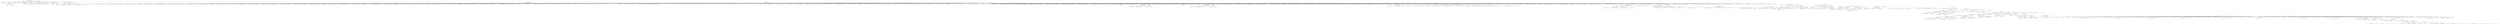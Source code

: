 digraph "_TIFFVGetField" {  
"42594" [label = <(METHOD,_TIFFVGetField)<SUB>1212</SUB>> ]
"42595" [label = <(PARAM,TIFF *tif)<SUB>1212</SUB>> ]
"42596" [label = <(PARAM,uint32_t tag)<SUB>1212</SUB>> ]
"42597" [label = <(PARAM,va_list ap)<SUB>1212</SUB>> ]
"42598" [label = <(BLOCK,&lt;empty&gt;,&lt;empty&gt;)<SUB>1213</SUB>> ]
"42599" [label = <(LOCAL,TIFFDirectory* td: TIFFDirectory)<SUB>1214</SUB>> ]
"42600" [label = <(&lt;operator&gt;.assignment,*td = &amp;tif-&gt;tif_dir)<SUB>1214</SUB>> ]
"42601" [label = <(IDENTIFIER,td,*td = &amp;tif-&gt;tif_dir)<SUB>1214</SUB>> ]
"42602" [label = <(&lt;operator&gt;.addressOf,&amp;tif-&gt;tif_dir)<SUB>1214</SUB>> ]
"42603" [label = <(&lt;operator&gt;.indirectFieldAccess,tif-&gt;tif_dir)<SUB>1214</SUB>> ]
"42604" [label = <(IDENTIFIER,tif,*td = &amp;tif-&gt;tif_dir)<SUB>1214</SUB>> ]
"42605" [label = <(FIELD_IDENTIFIER,tif_dir,tif_dir)<SUB>1214</SUB>> ]
"42606" [label = <(LOCAL,int ret_val: int)<SUB>1215</SUB>> ]
"42607" [label = <(&lt;operator&gt;.assignment,ret_val = 1)<SUB>1215</SUB>> ]
"42608" [label = <(IDENTIFIER,ret_val,ret_val = 1)<SUB>1215</SUB>> ]
"42609" [label = <(LITERAL,1,ret_val = 1)<SUB>1215</SUB>> ]
"42610" [label = <(LOCAL,uint32_t standard_tag: uint32_t)<SUB>1216</SUB>> ]
"42611" [label = <(&lt;operator&gt;.assignment,standard_tag = tag)<SUB>1216</SUB>> ]
"42612" [label = <(IDENTIFIER,standard_tag,standard_tag = tag)<SUB>1216</SUB>> ]
"42613" [label = <(IDENTIFIER,tag,standard_tag = tag)<SUB>1216</SUB>> ]
"42614" [label = <(LOCAL,const TIFFField* fip: TIFFField)<SUB>1217</SUB>> ]
"42615" [label = <(&lt;operator&gt;.assignment,*fip = TIFFFindField(tif, tag, TIFF_ANY))<SUB>1217</SUB>> ]
"42616" [label = <(IDENTIFIER,fip,*fip = TIFFFindField(tif, tag, TIFF_ANY))<SUB>1217</SUB>> ]
"42617" [label = <(TIFFFindField,TIFFFindField(tif, tag, TIFF_ANY))<SUB>1217</SUB>> ]
"42618" [label = <(IDENTIFIER,tif,TIFFFindField(tif, tag, TIFF_ANY))<SUB>1217</SUB>> ]
"42619" [label = <(IDENTIFIER,tag,TIFFFindField(tif, tag, TIFF_ANY))<SUB>1217</SUB>> ]
"42620" [label = <(IDENTIFIER,TIFF_ANY,TIFFFindField(tif, tag, TIFF_ANY))<SUB>1217</SUB>> ]
"42621" [label = <(CONTROL_STRUCTURE,if (fip == NULL),if (fip == NULL))<SUB>1218</SUB>> ]
"42622" [label = <(&lt;operator&gt;.equals,fip == NULL)<SUB>1218</SUB>> ]
"42623" [label = <(IDENTIFIER,fip,fip == NULL)<SUB>1218</SUB>> ]
"42624" [label = <(IDENTIFIER,NULL,fip == NULL)<SUB>1218</SUB>> ]
"42625" [label = <(BLOCK,&lt;empty&gt;,&lt;empty&gt;)<SUB>1219</SUB>> ]
"42626" [label = <(RETURN,return 0;,return 0;)<SUB>1219</SUB>> ]
"42627" [label = <(LITERAL,0,return 0;)<SUB>1219</SUB>> ]
"42628" [label = <(CONTROL_STRUCTURE,if (fip-&gt;field_bit == FIELD_CUSTOM),if (fip-&gt;field_bit == FIELD_CUSTOM))<SUB>1227</SUB>> ]
"42629" [label = <(&lt;operator&gt;.equals,fip-&gt;field_bit == FIELD_CUSTOM)<SUB>1227</SUB>> ]
"42630" [label = <(&lt;operator&gt;.indirectFieldAccess,fip-&gt;field_bit)<SUB>1227</SUB>> ]
"42631" [label = <(IDENTIFIER,fip,fip-&gt;field_bit == FIELD_CUSTOM)<SUB>1227</SUB>> ]
"42632" [label = <(FIELD_IDENTIFIER,field_bit,field_bit)<SUB>1227</SUB>> ]
"42633" [label = <(IDENTIFIER,FIELD_CUSTOM,fip-&gt;field_bit == FIELD_CUSTOM)<SUB>1227</SUB>> ]
"42634" [label = <(BLOCK,&lt;empty&gt;,&lt;empty&gt;)<SUB>1228</SUB>> ]
"42635" [label = <(&lt;operator&gt;.assignment,standard_tag = 0)<SUB>1229</SUB>> ]
"42636" [label = <(IDENTIFIER,standard_tag,standard_tag = 0)<SUB>1229</SUB>> ]
"42637" [label = <(LITERAL,0,standard_tag = 0)<SUB>1229</SUB>> ]
"42638" [label = <(CONTROL_STRUCTURE,switch(standard_tag),switch(standard_tag))<SUB>1232</SUB>> ]
"42639" [label = <(IDENTIFIER,standard_tag,switch(standard_tag))<SUB>1232</SUB>> ]
"42640" [label = <(BLOCK,&lt;empty&gt;,&lt;empty&gt;)<SUB>1233</SUB>> ]
"42641" [label = <(JUMP_TARGET,case)<SUB>1234</SUB>> ]
"42642" [label = <(IDENTIFIER,TIFFTAG_SUBFILETYPE,&lt;empty&gt;)<SUB>1234</SUB>> ]
"42643" [label = <(UNKNOWN,*va_arg(ap, uint32_t *) = td-&gt;td_subfiletype;,*va_arg(ap, uint32_t *) = td-&gt;td_subfiletype;)<SUB>1235</SUB>> ]
"42644" [label = <(CONTROL_STRUCTURE,break;,break;)<SUB>1236</SUB>> ]
"42645" [label = <(JUMP_TARGET,case)<SUB>1237</SUB>> ]
"42646" [label = <(IDENTIFIER,TIFFTAG_IMAGEWIDTH,&lt;empty&gt;)<SUB>1237</SUB>> ]
"42647" [label = <(UNKNOWN,*va_arg(ap, uint32_t *) = td-&gt;td_imagewidth;,*va_arg(ap, uint32_t *) = td-&gt;td_imagewidth;)<SUB>1238</SUB>> ]
"42648" [label = <(CONTROL_STRUCTURE,break;,break;)<SUB>1239</SUB>> ]
"42649" [label = <(JUMP_TARGET,case)<SUB>1240</SUB>> ]
"42650" [label = <(IDENTIFIER,TIFFTAG_IMAGELENGTH,&lt;empty&gt;)<SUB>1240</SUB>> ]
"42651" [label = <(UNKNOWN,*va_arg(ap, uint32_t *) = td-&gt;td_imagelength;,*va_arg(ap, uint32_t *) = td-&gt;td_imagelength;)<SUB>1241</SUB>> ]
"42652" [label = <(CONTROL_STRUCTURE,break;,break;)<SUB>1242</SUB>> ]
"42653" [label = <(JUMP_TARGET,case)<SUB>1243</SUB>> ]
"42654" [label = <(IDENTIFIER,TIFFTAG_BITSPERSAMPLE,&lt;empty&gt;)<SUB>1243</SUB>> ]
"42655" [label = <(UNKNOWN,*va_arg(ap, uint16_t *) = td-&gt;td_bitspersample;,*va_arg(ap, uint16_t *) = td-&gt;td_bitspersample;)<SUB>1244</SUB>> ]
"42656" [label = <(CONTROL_STRUCTURE,break;,break;)<SUB>1245</SUB>> ]
"42657" [label = <(JUMP_TARGET,case)<SUB>1246</SUB>> ]
"42658" [label = <(IDENTIFIER,TIFFTAG_COMPRESSION,&lt;empty&gt;)<SUB>1246</SUB>> ]
"42659" [label = <(UNKNOWN,*va_arg(ap, uint16_t *) = td-&gt;td_compression;,*va_arg(ap, uint16_t *) = td-&gt;td_compression;)<SUB>1247</SUB>> ]
"42660" [label = <(CONTROL_STRUCTURE,break;,break;)<SUB>1248</SUB>> ]
"42661" [label = <(JUMP_TARGET,case)<SUB>1249</SUB>> ]
"42662" [label = <(IDENTIFIER,TIFFTAG_PHOTOMETRIC,&lt;empty&gt;)<SUB>1249</SUB>> ]
"42663" [label = <(UNKNOWN,*va_arg(ap, uint16_t *) = td-&gt;td_photometric;,*va_arg(ap, uint16_t *) = td-&gt;td_photometric;)<SUB>1250</SUB>> ]
"42664" [label = <(CONTROL_STRUCTURE,break;,break;)<SUB>1251</SUB>> ]
"42665" [label = <(JUMP_TARGET,case)<SUB>1252</SUB>> ]
"42666" [label = <(IDENTIFIER,TIFFTAG_THRESHHOLDING,&lt;empty&gt;)<SUB>1252</SUB>> ]
"42667" [label = <(UNKNOWN,*va_arg(ap, uint16_t *) = td-&gt;td_threshholding;,*va_arg(ap, uint16_t *) = td-&gt;td_threshholding;)<SUB>1253</SUB>> ]
"42668" [label = <(CONTROL_STRUCTURE,break;,break;)<SUB>1254</SUB>> ]
"42669" [label = <(JUMP_TARGET,case)<SUB>1255</SUB>> ]
"42670" [label = <(IDENTIFIER,TIFFTAG_FILLORDER,&lt;empty&gt;)<SUB>1255</SUB>> ]
"42671" [label = <(UNKNOWN,*va_arg(ap, uint16_t *) = td-&gt;td_fillorder;,*va_arg(ap, uint16_t *) = td-&gt;td_fillorder;)<SUB>1256</SUB>> ]
"42672" [label = <(CONTROL_STRUCTURE,break;,break;)<SUB>1257</SUB>> ]
"42673" [label = <(JUMP_TARGET,case)<SUB>1258</SUB>> ]
"42674" [label = <(IDENTIFIER,TIFFTAG_ORIENTATION,&lt;empty&gt;)<SUB>1258</SUB>> ]
"42675" [label = <(UNKNOWN,*va_arg(ap, uint16_t *) = td-&gt;td_orientation;,*va_arg(ap, uint16_t *) = td-&gt;td_orientation;)<SUB>1259</SUB>> ]
"42676" [label = <(CONTROL_STRUCTURE,break;,break;)<SUB>1260</SUB>> ]
"42677" [label = <(JUMP_TARGET,case)<SUB>1261</SUB>> ]
"42678" [label = <(IDENTIFIER,TIFFTAG_SAMPLESPERPIXEL,&lt;empty&gt;)<SUB>1261</SUB>> ]
"42679" [label = <(UNKNOWN,*va_arg(ap, uint16_t *) = td-&gt;td_samplesperpixel;,*va_arg(ap, uint16_t *) = td-&gt;td_samplesperpixel;)<SUB>1262</SUB>> ]
"42680" [label = <(CONTROL_STRUCTURE,break;,break;)<SUB>1263</SUB>> ]
"42681" [label = <(JUMP_TARGET,case)<SUB>1264</SUB>> ]
"42682" [label = <(IDENTIFIER,TIFFTAG_ROWSPERSTRIP,&lt;empty&gt;)<SUB>1264</SUB>> ]
"42683" [label = <(UNKNOWN,*va_arg(ap, uint32_t *) = td-&gt;td_rowsperstrip;,*va_arg(ap, uint32_t *) = td-&gt;td_rowsperstrip;)<SUB>1265</SUB>> ]
"42684" [label = <(CONTROL_STRUCTURE,break;,break;)<SUB>1266</SUB>> ]
"42685" [label = <(JUMP_TARGET,case)<SUB>1267</SUB>> ]
"42686" [label = <(IDENTIFIER,TIFFTAG_MINSAMPLEVALUE,&lt;empty&gt;)<SUB>1267</SUB>> ]
"42687" [label = <(UNKNOWN,*va_arg(ap, uint16_t *) = td-&gt;td_minsamplevalue;,*va_arg(ap, uint16_t *) = td-&gt;td_minsamplevalue;)<SUB>1268</SUB>> ]
"42688" [label = <(CONTROL_STRUCTURE,break;,break;)<SUB>1269</SUB>> ]
"42689" [label = <(JUMP_TARGET,case)<SUB>1270</SUB>> ]
"42690" [label = <(IDENTIFIER,TIFFTAG_MAXSAMPLEVALUE,&lt;empty&gt;)<SUB>1270</SUB>> ]
"42691" [label = <(UNKNOWN,*va_arg(ap, uint16_t *) = td-&gt;td_maxsamplevalue;,*va_arg(ap, uint16_t *) = td-&gt;td_maxsamplevalue;)<SUB>1271</SUB>> ]
"42692" [label = <(CONTROL_STRUCTURE,break;,break;)<SUB>1272</SUB>> ]
"42693" [label = <(JUMP_TARGET,case)<SUB>1273</SUB>> ]
"42694" [label = <(IDENTIFIER,TIFFTAG_SMINSAMPLEVALUE,&lt;empty&gt;)<SUB>1273</SUB>> ]
"42695" [label = <(UNKNOWN,if (tif-&gt;tif_flags &amp; TIFF_PERSAMPLE)\012                *va_arg(ap, double **) = td-&gt;td_sminsamplevalue;,if (tif-&gt;tif_flags &amp; TIFF_PERSAMPLE)\012                *va_arg(ap, double **) = td-&gt;td_sminsamplevalue;)<SUB>1274</SUB>> ]
"42696" [label = <(UNKNOWN,else\012            {\012                /* libtiff historically treats this as a single value. */\012                uint16_t i;\012                double v = td-&gt;td_sminsamplevalue[0];\012                for (i = 1; i &lt; td-&gt;td_samplesperpixel; ++i)\012                    if (td-&gt;td_sminsamplevalue[i] &lt; v)\012                        v = td-&gt;td_sminsamplevalue[i];\012                *va_arg(ap, double *) = v;\012            },else\012            {\012                /* libtiff historically treats this as a single value. */\012                uint16_t i;\012                double v = td-&gt;td_sminsamplevalue[0];\012                for (i = 1; i &lt; td-&gt;td_samplesperpixel; ++i)\012                    if (td-&gt;td_sminsamplevalue[i] &lt; v)\012                        v = td-&gt;td_sminsamplevalue[i];\012                *va_arg(ap, double *) = v;\012            })<SUB>1276</SUB>> ]
"42697" [label = <(CONTROL_STRUCTURE,break;,break;)<SUB>1286</SUB>> ]
"42698" [label = <(JUMP_TARGET,case)<SUB>1287</SUB>> ]
"42699" [label = <(IDENTIFIER,TIFFTAG_SMAXSAMPLEVALUE,&lt;empty&gt;)<SUB>1287</SUB>> ]
"42700" [label = <(UNKNOWN,if (tif-&gt;tif_flags &amp; TIFF_PERSAMPLE)\012                *va_arg(ap, double **) = td-&gt;td_smaxsamplevalue;,if (tif-&gt;tif_flags &amp; TIFF_PERSAMPLE)\012                *va_arg(ap, double **) = td-&gt;td_smaxsamplevalue;)<SUB>1288</SUB>> ]
"42701" [label = <(UNKNOWN,else\012            {\012                /* libtiff historically treats this as a single value. */\012                uint16_t i;\012                double v = td-&gt;td_smaxsamplevalue[0];\012                for (i = 1; i &lt; td-&gt;td_samplesperpixel; ++i)\012                    if (td-&gt;td_smaxsamplevalue[i] &gt; v)\012                        v = td-&gt;td_smaxsamplevalue[i];\012                *va_arg(ap, double *) = v;\012            },else\012            {\012                /* libtiff historically treats this as a single value. */\012                uint16_t i;\012                double v = td-&gt;td_smaxsamplevalue[0];\012                for (i = 1; i &lt; td-&gt;td_samplesperpixel; ++i)\012                    if (td-&gt;td_smaxsamplevalue[i] &gt; v)\012                        v = td-&gt;td_smaxsamplevalue[i];\012                *va_arg(ap, double *) = v;\012            })<SUB>1290</SUB>> ]
"42702" [label = <(CONTROL_STRUCTURE,break;,break;)<SUB>1300</SUB>> ]
"42703" [label = <(JUMP_TARGET,case)<SUB>1301</SUB>> ]
"42704" [label = <(IDENTIFIER,TIFFTAG_XRESOLUTION,&lt;empty&gt;)<SUB>1301</SUB>> ]
"42705" [label = <(UNKNOWN,*va_arg(ap, float *) = td-&gt;td_xresolution;,*va_arg(ap, float *) = td-&gt;td_xresolution;)<SUB>1302</SUB>> ]
"42706" [label = <(CONTROL_STRUCTURE,break;,break;)<SUB>1303</SUB>> ]
"42707" [label = <(JUMP_TARGET,case)<SUB>1304</SUB>> ]
"42708" [label = <(IDENTIFIER,TIFFTAG_YRESOLUTION,&lt;empty&gt;)<SUB>1304</SUB>> ]
"42709" [label = <(UNKNOWN,*va_arg(ap, float *) = td-&gt;td_yresolution;,*va_arg(ap, float *) = td-&gt;td_yresolution;)<SUB>1305</SUB>> ]
"42710" [label = <(CONTROL_STRUCTURE,break;,break;)<SUB>1306</SUB>> ]
"42711" [label = <(JUMP_TARGET,case)<SUB>1307</SUB>> ]
"42712" [label = <(IDENTIFIER,TIFFTAG_PLANARCONFIG,&lt;empty&gt;)<SUB>1307</SUB>> ]
"42713" [label = <(UNKNOWN,*va_arg(ap, uint16_t *) = td-&gt;td_planarconfig;,*va_arg(ap, uint16_t *) = td-&gt;td_planarconfig;)<SUB>1308</SUB>> ]
"42714" [label = <(CONTROL_STRUCTURE,break;,break;)<SUB>1309</SUB>> ]
"42715" [label = <(JUMP_TARGET,case)<SUB>1310</SUB>> ]
"42716" [label = <(IDENTIFIER,TIFFTAG_XPOSITION,&lt;empty&gt;)<SUB>1310</SUB>> ]
"42717" [label = <(UNKNOWN,*va_arg(ap, float *) = td-&gt;td_xposition;,*va_arg(ap, float *) = td-&gt;td_xposition;)<SUB>1311</SUB>> ]
"42718" [label = <(CONTROL_STRUCTURE,break;,break;)<SUB>1312</SUB>> ]
"42719" [label = <(JUMP_TARGET,case)<SUB>1313</SUB>> ]
"42720" [label = <(IDENTIFIER,TIFFTAG_YPOSITION,&lt;empty&gt;)<SUB>1313</SUB>> ]
"42721" [label = <(UNKNOWN,*va_arg(ap, float *) = td-&gt;td_yposition;,*va_arg(ap, float *) = td-&gt;td_yposition;)<SUB>1314</SUB>> ]
"42722" [label = <(CONTROL_STRUCTURE,break;,break;)<SUB>1315</SUB>> ]
"42723" [label = <(JUMP_TARGET,case)<SUB>1316</SUB>> ]
"42724" [label = <(IDENTIFIER,TIFFTAG_RESOLUTIONUNIT,&lt;empty&gt;)<SUB>1316</SUB>> ]
"42725" [label = <(UNKNOWN,*va_arg(ap, uint16_t *) = td-&gt;td_resolutionunit;,*va_arg(ap, uint16_t *) = td-&gt;td_resolutionunit;)<SUB>1317</SUB>> ]
"42726" [label = <(CONTROL_STRUCTURE,break;,break;)<SUB>1318</SUB>> ]
"42727" [label = <(JUMP_TARGET,case)<SUB>1319</SUB>> ]
"42728" [label = <(IDENTIFIER,TIFFTAG_PAGENUMBER,&lt;empty&gt;)<SUB>1319</SUB>> ]
"42729" [label = <(UNKNOWN,*va_arg(ap, uint16_t *) = td-&gt;td_pagenumber[0];,*va_arg(ap, uint16_t *) = td-&gt;td_pagenumber[0];)<SUB>1320</SUB>> ]
"42730" [label = <(UNKNOWN,*va_arg(ap, uint16_t *) = td-&gt;td_pagenumber[1];,*va_arg(ap, uint16_t *) = td-&gt;td_pagenumber[1];)<SUB>1321</SUB>> ]
"42731" [label = <(CONTROL_STRUCTURE,break;,break;)<SUB>1322</SUB>> ]
"42732" [label = <(JUMP_TARGET,case)<SUB>1323</SUB>> ]
"42733" [label = <(IDENTIFIER,TIFFTAG_HALFTONEHINTS,&lt;empty&gt;)<SUB>1323</SUB>> ]
"42734" [label = <(UNKNOWN,*va_arg(ap, uint16_t *) = td-&gt;td_halftonehints[0];,*va_arg(ap, uint16_t *) = td-&gt;td_halftonehints[0];)<SUB>1324</SUB>> ]
"42735" [label = <(UNKNOWN,*va_arg(ap, uint16_t *) = td-&gt;td_halftonehints[1];,*va_arg(ap, uint16_t *) = td-&gt;td_halftonehints[1];)<SUB>1325</SUB>> ]
"42736" [label = <(CONTROL_STRUCTURE,break;,break;)<SUB>1326</SUB>> ]
"42737" [label = <(JUMP_TARGET,case)<SUB>1327</SUB>> ]
"42738" [label = <(IDENTIFIER,TIFFTAG_COLORMAP,&lt;empty&gt;)<SUB>1327</SUB>> ]
"42739" [label = <(UNKNOWN,*va_arg(ap, const uint16_t **) = td-&gt;td_colormap[0];,*va_arg(ap, const uint16_t **) = td-&gt;td_colormap[0];)<SUB>1328</SUB>> ]
"42740" [label = <(UNKNOWN,*va_arg(ap, const uint16_t **) = td-&gt;td_colormap[1];,*va_arg(ap, const uint16_t **) = td-&gt;td_colormap[1];)<SUB>1329</SUB>> ]
"42741" [label = <(UNKNOWN,*va_arg(ap, const uint16_t **) = td-&gt;td_colormap[2];,*va_arg(ap, const uint16_t **) = td-&gt;td_colormap[2];)<SUB>1330</SUB>> ]
"42742" [label = <(CONTROL_STRUCTURE,break;,break;)<SUB>1331</SUB>> ]
"42743" [label = <(JUMP_TARGET,case)<SUB>1332</SUB>> ]
"42744" [label = <(IDENTIFIER,TIFFTAG_STRIPOFFSETS,&lt;empty&gt;)<SUB>1332</SUB>> ]
"42745" [label = <(JUMP_TARGET,case)<SUB>1333</SUB>> ]
"42746" [label = <(IDENTIFIER,TIFFTAG_TILEOFFSETS,&lt;empty&gt;)<SUB>1333</SUB>> ]
"42747" [label = <(_TIFFFillStriles,_TIFFFillStriles(tif))<SUB>1334</SUB>> ]
"42748" [label = <(IDENTIFIER,tif,_TIFFFillStriles(tif))<SUB>1334</SUB>> ]
"42749" [label = <(UNKNOWN,*va_arg(ap, const uint64_t **) = td-&gt;td_stripoffset_p;,*va_arg(ap, const uint64_t **) = td-&gt;td_stripoffset_p;)<SUB>1335</SUB>> ]
"42750" [label = <(CONTROL_STRUCTURE,if (td-&gt;td_stripoffset_p == NULL),if (td-&gt;td_stripoffset_p == NULL))<SUB>1336</SUB>> ]
"42751" [label = <(&lt;operator&gt;.equals,td-&gt;td_stripoffset_p == NULL)<SUB>1336</SUB>> ]
"42752" [label = <(&lt;operator&gt;.indirectFieldAccess,td-&gt;td_stripoffset_p)<SUB>1336</SUB>> ]
"42753" [label = <(IDENTIFIER,td,td-&gt;td_stripoffset_p == NULL)<SUB>1336</SUB>> ]
"42754" [label = <(FIELD_IDENTIFIER,td_stripoffset_p,td_stripoffset_p)<SUB>1336</SUB>> ]
"42755" [label = <(IDENTIFIER,NULL,td-&gt;td_stripoffset_p == NULL)<SUB>1336</SUB>> ]
"42756" [label = <(BLOCK,&lt;empty&gt;,&lt;empty&gt;)<SUB>1337</SUB>> ]
"42757" [label = <(&lt;operator&gt;.assignment,ret_val = 0)<SUB>1337</SUB>> ]
"42758" [label = <(IDENTIFIER,ret_val,ret_val = 0)<SUB>1337</SUB>> ]
"42759" [label = <(LITERAL,0,ret_val = 0)<SUB>1337</SUB>> ]
"42760" [label = <(CONTROL_STRUCTURE,break;,break;)<SUB>1338</SUB>> ]
"42761" [label = <(JUMP_TARGET,case)<SUB>1339</SUB>> ]
"42762" [label = <(IDENTIFIER,TIFFTAG_STRIPBYTECOUNTS,&lt;empty&gt;)<SUB>1339</SUB>> ]
"42763" [label = <(JUMP_TARGET,case)<SUB>1340</SUB>> ]
"42764" [label = <(IDENTIFIER,TIFFTAG_TILEBYTECOUNTS,&lt;empty&gt;)<SUB>1340</SUB>> ]
"42765" [label = <(_TIFFFillStriles,_TIFFFillStriles(tif))<SUB>1341</SUB>> ]
"42766" [label = <(IDENTIFIER,tif,_TIFFFillStriles(tif))<SUB>1341</SUB>> ]
"42767" [label = <(UNKNOWN,*va_arg(ap, const uint64_t **) = td-&gt;td_stripbytecount_p;,*va_arg(ap, const uint64_t **) = td-&gt;td_stripbytecount_p;)<SUB>1342</SUB>> ]
"42768" [label = <(CONTROL_STRUCTURE,if (td-&gt;td_stripbytecount_p == NULL),if (td-&gt;td_stripbytecount_p == NULL))<SUB>1343</SUB>> ]
"42769" [label = <(&lt;operator&gt;.equals,td-&gt;td_stripbytecount_p == NULL)<SUB>1343</SUB>> ]
"42770" [label = <(&lt;operator&gt;.indirectFieldAccess,td-&gt;td_stripbytecount_p)<SUB>1343</SUB>> ]
"42771" [label = <(IDENTIFIER,td,td-&gt;td_stripbytecount_p == NULL)<SUB>1343</SUB>> ]
"42772" [label = <(FIELD_IDENTIFIER,td_stripbytecount_p,td_stripbytecount_p)<SUB>1343</SUB>> ]
"42773" [label = <(IDENTIFIER,NULL,td-&gt;td_stripbytecount_p == NULL)<SUB>1343</SUB>> ]
"42774" [label = <(BLOCK,&lt;empty&gt;,&lt;empty&gt;)<SUB>1344</SUB>> ]
"42775" [label = <(&lt;operator&gt;.assignment,ret_val = 0)<SUB>1344</SUB>> ]
"42776" [label = <(IDENTIFIER,ret_val,ret_val = 0)<SUB>1344</SUB>> ]
"42777" [label = <(LITERAL,0,ret_val = 0)<SUB>1344</SUB>> ]
"42778" [label = <(CONTROL_STRUCTURE,break;,break;)<SUB>1345</SUB>> ]
"42779" [label = <(JUMP_TARGET,case)<SUB>1346</SUB>> ]
"42780" [label = <(IDENTIFIER,TIFFTAG_MATTEING,&lt;empty&gt;)<SUB>1346</SUB>> ]
"42781" [label = <(UNKNOWN,*va_arg(ap, uint16_t *) =\012                (td-&gt;td_extrasamples == 1 &amp;&amp;\012                 td-&gt;td_sampleinfo[0] == EXTRASAMPLE_ASSOCALPHA);,*va_arg(ap, uint16_t *) =\012                (td-&gt;td_extrasamples == 1 &amp;&amp;\012                 td-&gt;td_sampleinfo[0] == EXTRASAMPLE_ASSOCALPHA);)<SUB>1347</SUB>> ]
"42782" [label = <(CONTROL_STRUCTURE,break;,break;)<SUB>1350</SUB>> ]
"42783" [label = <(JUMP_TARGET,case)<SUB>1351</SUB>> ]
"42784" [label = <(IDENTIFIER,TIFFTAG_EXTRASAMPLES,&lt;empty&gt;)<SUB>1351</SUB>> ]
"42785" [label = <(UNKNOWN,*va_arg(ap, uint16_t *) = td-&gt;td_extrasamples;,*va_arg(ap, uint16_t *) = td-&gt;td_extrasamples;)<SUB>1352</SUB>> ]
"42786" [label = <(UNKNOWN,*va_arg(ap, const uint16_t **) = td-&gt;td_sampleinfo;,*va_arg(ap, const uint16_t **) = td-&gt;td_sampleinfo;)<SUB>1353</SUB>> ]
"42787" [label = <(CONTROL_STRUCTURE,break;,break;)<SUB>1354</SUB>> ]
"42788" [label = <(JUMP_TARGET,case)<SUB>1355</SUB>> ]
"42789" [label = <(IDENTIFIER,TIFFTAG_TILEWIDTH,&lt;empty&gt;)<SUB>1355</SUB>> ]
"42790" [label = <(UNKNOWN,*va_arg(ap, uint32_t *) = td-&gt;td_tilewidth;,*va_arg(ap, uint32_t *) = td-&gt;td_tilewidth;)<SUB>1356</SUB>> ]
"42791" [label = <(CONTROL_STRUCTURE,break;,break;)<SUB>1357</SUB>> ]
"42792" [label = <(JUMP_TARGET,case)<SUB>1358</SUB>> ]
"42793" [label = <(IDENTIFIER,TIFFTAG_TILELENGTH,&lt;empty&gt;)<SUB>1358</SUB>> ]
"42794" [label = <(UNKNOWN,*va_arg(ap, uint32_t *) = td-&gt;td_tilelength;,*va_arg(ap, uint32_t *) = td-&gt;td_tilelength;)<SUB>1359</SUB>> ]
"42795" [label = <(CONTROL_STRUCTURE,break;,break;)<SUB>1360</SUB>> ]
"42796" [label = <(JUMP_TARGET,case)<SUB>1361</SUB>> ]
"42797" [label = <(IDENTIFIER,TIFFTAG_TILEDEPTH,&lt;empty&gt;)<SUB>1361</SUB>> ]
"42798" [label = <(UNKNOWN,*va_arg(ap, uint32_t *) = td-&gt;td_tiledepth;,*va_arg(ap, uint32_t *) = td-&gt;td_tiledepth;)<SUB>1362</SUB>> ]
"42799" [label = <(CONTROL_STRUCTURE,break;,break;)<SUB>1363</SUB>> ]
"42800" [label = <(JUMP_TARGET,case)<SUB>1364</SUB>> ]
"42801" [label = <(IDENTIFIER,TIFFTAG_DATATYPE,&lt;empty&gt;)<SUB>1364</SUB>> ]
"42802" [label = <(CONTROL_STRUCTURE,switch(td-&gt;td_sampleformat),switch(td-&gt;td_sampleformat))<SUB>1365</SUB>> ]
"42803" [label = <(&lt;operator&gt;.indirectFieldAccess,td-&gt;td_sampleformat)<SUB>1365</SUB>> ]
"42804" [label = <(IDENTIFIER,td,switch(td-&gt;td_sampleformat))<SUB>1365</SUB>> ]
"42805" [label = <(FIELD_IDENTIFIER,td_sampleformat,td_sampleformat)<SUB>1365</SUB>> ]
"42806" [label = <(BLOCK,&lt;empty&gt;,&lt;empty&gt;)<SUB>1366</SUB>> ]
"42807" [label = <(JUMP_TARGET,case)<SUB>1367</SUB>> ]
"42808" [label = <(IDENTIFIER,SAMPLEFORMAT_UINT,&lt;empty&gt;)<SUB>1367</SUB>> ]
"42809" [label = <(UNKNOWN,*va_arg(ap, uint16_t *) = DATATYPE_UINT;,*va_arg(ap, uint16_t *) = DATATYPE_UINT;)<SUB>1368</SUB>> ]
"42810" [label = <(CONTROL_STRUCTURE,break;,break;)<SUB>1369</SUB>> ]
"42811" [label = <(JUMP_TARGET,case)<SUB>1370</SUB>> ]
"42812" [label = <(IDENTIFIER,SAMPLEFORMAT_INT,&lt;empty&gt;)<SUB>1370</SUB>> ]
"42813" [label = <(UNKNOWN,*va_arg(ap, uint16_t *) = DATATYPE_INT;,*va_arg(ap, uint16_t *) = DATATYPE_INT;)<SUB>1371</SUB>> ]
"42814" [label = <(CONTROL_STRUCTURE,break;,break;)<SUB>1372</SUB>> ]
"42815" [label = <(JUMP_TARGET,case)<SUB>1373</SUB>> ]
"42816" [label = <(IDENTIFIER,SAMPLEFORMAT_IEEEFP,&lt;empty&gt;)<SUB>1373</SUB>> ]
"42817" [label = <(UNKNOWN,*va_arg(ap, uint16_t *) = DATATYPE_IEEEFP;,*va_arg(ap, uint16_t *) = DATATYPE_IEEEFP;)<SUB>1374</SUB>> ]
"42818" [label = <(CONTROL_STRUCTURE,break;,break;)<SUB>1375</SUB>> ]
"42819" [label = <(JUMP_TARGET,case)<SUB>1376</SUB>> ]
"42820" [label = <(IDENTIFIER,SAMPLEFORMAT_VOID,&lt;empty&gt;)<SUB>1376</SUB>> ]
"42821" [label = <(UNKNOWN,*va_arg(ap, uint16_t *) = DATATYPE_VOID;,*va_arg(ap, uint16_t *) = DATATYPE_VOID;)<SUB>1377</SUB>> ]
"42822" [label = <(CONTROL_STRUCTURE,break;,break;)<SUB>1378</SUB>> ]
"42823" [label = <(CONTROL_STRUCTURE,break;,break;)<SUB>1380</SUB>> ]
"42824" [label = <(JUMP_TARGET,case)<SUB>1381</SUB>> ]
"42825" [label = <(IDENTIFIER,TIFFTAG_SAMPLEFORMAT,&lt;empty&gt;)<SUB>1381</SUB>> ]
"42826" [label = <(UNKNOWN,*va_arg(ap, uint16_t *) = td-&gt;td_sampleformat;,*va_arg(ap, uint16_t *) = td-&gt;td_sampleformat;)<SUB>1382</SUB>> ]
"42827" [label = <(CONTROL_STRUCTURE,break;,break;)<SUB>1383</SUB>> ]
"42828" [label = <(JUMP_TARGET,case)<SUB>1384</SUB>> ]
"42829" [label = <(IDENTIFIER,TIFFTAG_IMAGEDEPTH,&lt;empty&gt;)<SUB>1384</SUB>> ]
"42830" [label = <(UNKNOWN,*va_arg(ap, uint32_t *) = td-&gt;td_imagedepth;,*va_arg(ap, uint32_t *) = td-&gt;td_imagedepth;)<SUB>1385</SUB>> ]
"42831" [label = <(CONTROL_STRUCTURE,break;,break;)<SUB>1386</SUB>> ]
"42832" [label = <(JUMP_TARGET,case)<SUB>1387</SUB>> ]
"42833" [label = <(IDENTIFIER,TIFFTAG_SUBIFD,&lt;empty&gt;)<SUB>1387</SUB>> ]
"42834" [label = <(UNKNOWN,*va_arg(ap, uint16_t *) = td-&gt;td_nsubifd;,*va_arg(ap, uint16_t *) = td-&gt;td_nsubifd;)<SUB>1388</SUB>> ]
"42835" [label = <(UNKNOWN,*va_arg(ap, const uint64_t **) = td-&gt;td_subifd;,*va_arg(ap, const uint64_t **) = td-&gt;td_subifd;)<SUB>1389</SUB>> ]
"42836" [label = <(CONTROL_STRUCTURE,break;,break;)<SUB>1390</SUB>> ]
"42837" [label = <(JUMP_TARGET,case)<SUB>1391</SUB>> ]
"42838" [label = <(IDENTIFIER,TIFFTAG_YCBCRPOSITIONING,&lt;empty&gt;)<SUB>1391</SUB>> ]
"42839" [label = <(UNKNOWN,*va_arg(ap, uint16_t *) = td-&gt;td_ycbcrpositioning;,*va_arg(ap, uint16_t *) = td-&gt;td_ycbcrpositioning;)<SUB>1392</SUB>> ]
"42840" [label = <(CONTROL_STRUCTURE,break;,break;)<SUB>1393</SUB>> ]
"42841" [label = <(JUMP_TARGET,case)<SUB>1394</SUB>> ]
"42842" [label = <(IDENTIFIER,TIFFTAG_YCBCRSUBSAMPLING,&lt;empty&gt;)<SUB>1394</SUB>> ]
"42843" [label = <(UNKNOWN,*va_arg(ap, uint16_t *) = td-&gt;td_ycbcrsubsampling[0];,*va_arg(ap, uint16_t *) = td-&gt;td_ycbcrsubsampling[0];)<SUB>1395</SUB>> ]
"42844" [label = <(UNKNOWN,*va_arg(ap, uint16_t *) = td-&gt;td_ycbcrsubsampling[1];,*va_arg(ap, uint16_t *) = td-&gt;td_ycbcrsubsampling[1];)<SUB>1396</SUB>> ]
"42845" [label = <(CONTROL_STRUCTURE,break;,break;)<SUB>1397</SUB>> ]
"42846" [label = <(JUMP_TARGET,case)<SUB>1398</SUB>> ]
"42847" [label = <(IDENTIFIER,TIFFTAG_TRANSFERFUNCTION,&lt;empty&gt;)<SUB>1398</SUB>> ]
"42848" [label = <(UNKNOWN,*va_arg(ap, const uint16_t **) = td-&gt;td_transferfunction[0];,*va_arg(ap, const uint16_t **) = td-&gt;td_transferfunction[0];)<SUB>1399</SUB>> ]
"42849" [label = <(CONTROL_STRUCTURE,if (td-&gt;td_samplesperpixel - td-&gt;td_extrasamples &gt; 1),if (td-&gt;td_samplesperpixel - td-&gt;td_extrasamples &gt; 1))<SUB>1400</SUB>> ]
"42850" [label = <(&lt;operator&gt;.greaterThan,td-&gt;td_samplesperpixel - td-&gt;td_extrasamples &gt; 1)<SUB>1400</SUB>> ]
"42851" [label = <(&lt;operator&gt;.subtraction,td-&gt;td_samplesperpixel - td-&gt;td_extrasamples)<SUB>1400</SUB>> ]
"42852" [label = <(&lt;operator&gt;.indirectFieldAccess,td-&gt;td_samplesperpixel)<SUB>1400</SUB>> ]
"42853" [label = <(IDENTIFIER,td,td-&gt;td_samplesperpixel - td-&gt;td_extrasamples)<SUB>1400</SUB>> ]
"42854" [label = <(FIELD_IDENTIFIER,td_samplesperpixel,td_samplesperpixel)<SUB>1400</SUB>> ]
"42855" [label = <(&lt;operator&gt;.indirectFieldAccess,td-&gt;td_extrasamples)<SUB>1400</SUB>> ]
"42856" [label = <(IDENTIFIER,td,td-&gt;td_samplesperpixel - td-&gt;td_extrasamples)<SUB>1400</SUB>> ]
"42857" [label = <(FIELD_IDENTIFIER,td_extrasamples,td_extrasamples)<SUB>1400</SUB>> ]
"42858" [label = <(LITERAL,1,td-&gt;td_samplesperpixel - td-&gt;td_extrasamples &gt; 1)<SUB>1400</SUB>> ]
"42859" [label = <(BLOCK,&lt;empty&gt;,&lt;empty&gt;)<SUB>1401</SUB>> ]
"42860" [label = <(UNKNOWN,*va_arg(ap, const uint16_t **) = td-&gt;td_transferfunction[1];,*va_arg(ap, const uint16_t **) = td-&gt;td_transferfunction[1];)<SUB>1402</SUB>> ]
"42861" [label = <(UNKNOWN,*va_arg(ap, const uint16_t **) = td-&gt;td_transferfunction[2];,*va_arg(ap, const uint16_t **) = td-&gt;td_transferfunction[2];)<SUB>1403</SUB>> ]
"42862" [label = <(CONTROL_STRUCTURE,else,else)<SUB>1406</SUB>> ]
"42863" [label = <(BLOCK,&lt;empty&gt;,&lt;empty&gt;)<SUB>1406</SUB>> ]
"42864" [label = <(UNKNOWN,*va_arg(ap, const uint16_t **) = NULL;,*va_arg(ap, const uint16_t **) = NULL;)<SUB>1407</SUB>> ]
"42865" [label = <(UNKNOWN,*va_arg(ap, const uint16_t **) = NULL;,*va_arg(ap, const uint16_t **) = NULL;)<SUB>1408</SUB>> ]
"42866" [label = <(CONTROL_STRUCTURE,break;,break;)<SUB>1410</SUB>> ]
"42867" [label = <(JUMP_TARGET,case)<SUB>1411</SUB>> ]
"42868" [label = <(IDENTIFIER,TIFFTAG_REFERENCEBLACKWHITE,&lt;empty&gt;)<SUB>1411</SUB>> ]
"42869" [label = <(UNKNOWN,*va_arg(ap, const float **) = td-&gt;td_refblackwhite;,*va_arg(ap, const float **) = td-&gt;td_refblackwhite;)<SUB>1412</SUB>> ]
"42870" [label = <(CONTROL_STRUCTURE,break;,break;)<SUB>1413</SUB>> ]
"42871" [label = <(JUMP_TARGET,case)<SUB>1414</SUB>> ]
"42872" [label = <(IDENTIFIER,TIFFTAG_INKNAMES,&lt;empty&gt;)<SUB>1414</SUB>> ]
"42873" [label = <(UNKNOWN,*va_arg(ap, const char **) = td-&gt;td_inknames;,*va_arg(ap, const char **) = td-&gt;td_inknames;)<SUB>1415</SUB>> ]
"42874" [label = <(CONTROL_STRUCTURE,break;,break;)<SUB>1416</SUB>> ]
"42875" [label = <(JUMP_TARGET,case)<SUB>1417</SUB>> ]
"42876" [label = <(IDENTIFIER,TIFFTAG_NUMBEROFINKS,&lt;empty&gt;)<SUB>1417</SUB>> ]
"42877" [label = <(UNKNOWN,*va_arg(ap, uint16_t *) = td-&gt;td_numberofinks;,*va_arg(ap, uint16_t *) = td-&gt;td_numberofinks;)<SUB>1418</SUB>> ]
"42878" [label = <(CONTROL_STRUCTURE,break;,break;)<SUB>1419</SUB>> ]
"42879" [label = <(JUMP_TARGET,default)<SUB>1420</SUB>> ]
"42880" [label = <(BLOCK,&lt;empty&gt;,&lt;empty&gt;)<SUB>1421</SUB>> ]
"42881" [label = <(LOCAL,int i: int)<SUB>1422</SUB>> ]
"42882" [label = <(CONTROL_STRUCTURE,if (fip-&gt;field_bit != FIELD_CUSTOM),if (fip-&gt;field_bit != FIELD_CUSTOM))<SUB>1433</SUB>> ]
"42883" [label = <(&lt;operator&gt;.notEquals,fip-&gt;field_bit != FIELD_CUSTOM)<SUB>1433</SUB>> ]
"42884" [label = <(&lt;operator&gt;.indirectFieldAccess,fip-&gt;field_bit)<SUB>1433</SUB>> ]
"42885" [label = <(IDENTIFIER,fip,fip-&gt;field_bit != FIELD_CUSTOM)<SUB>1433</SUB>> ]
"42886" [label = <(FIELD_IDENTIFIER,field_bit,field_bit)<SUB>1433</SUB>> ]
"42887" [label = <(IDENTIFIER,FIELD_CUSTOM,fip-&gt;field_bit != FIELD_CUSTOM)<SUB>1433</SUB>> ]
"42888" [label = <(BLOCK,&lt;empty&gt;,&lt;empty&gt;)<SUB>1434</SUB>> ]
"42889" [label = <(TIFFErrorExtR,TIFFErrorExtR(tif, &quot;_TIFFVGetField&quot;,\012                              &quot;%s: Invalid %stag \&quot;%s\&quot; &quot;\012                              &quot;(not supported by codec)&quot;,\012                              tif-&gt;tif_name, isPseudoTag(tag) ? &quot;pseudo-&quot; : &quot;&quot;,\012                              fip-&gt;field_name))<SUB>1435</SUB>> ]
"42890" [label = <(IDENTIFIER,tif,TIFFErrorExtR(tif, &quot;_TIFFVGetField&quot;,\012                              &quot;%s: Invalid %stag \&quot;%s\&quot; &quot;\012                              &quot;(not supported by codec)&quot;,\012                              tif-&gt;tif_name, isPseudoTag(tag) ? &quot;pseudo-&quot; : &quot;&quot;,\012                              fip-&gt;field_name))<SUB>1435</SUB>> ]
"42891" [label = <(LITERAL,&quot;_TIFFVGetField&quot;,TIFFErrorExtR(tif, &quot;_TIFFVGetField&quot;,\012                              &quot;%s: Invalid %stag \&quot;%s\&quot; &quot;\012                              &quot;(not supported by codec)&quot;,\012                              tif-&gt;tif_name, isPseudoTag(tag) ? &quot;pseudo-&quot; : &quot;&quot;,\012                              fip-&gt;field_name))<SUB>1435</SUB>> ]
"42892" [label = <(LITERAL,&quot;%s: Invalid %stag \&quot;%s\&quot; &quot;\012                              &quot;(not supported by codec)&quot;,TIFFErrorExtR(tif, &quot;_TIFFVGetField&quot;,\012                              &quot;%s: Invalid %stag \&quot;%s\&quot; &quot;\012                              &quot;(not supported by codec)&quot;,\012                              tif-&gt;tif_name, isPseudoTag(tag) ? &quot;pseudo-&quot; : &quot;&quot;,\012                              fip-&gt;field_name))<SUB>1436</SUB>> ]
"42893" [label = <(&lt;operator&gt;.indirectFieldAccess,tif-&gt;tif_name)<SUB>1438</SUB>> ]
"42894" [label = <(IDENTIFIER,tif,TIFFErrorExtR(tif, &quot;_TIFFVGetField&quot;,\012                              &quot;%s: Invalid %stag \&quot;%s\&quot; &quot;\012                              &quot;(not supported by codec)&quot;,\012                              tif-&gt;tif_name, isPseudoTag(tag) ? &quot;pseudo-&quot; : &quot;&quot;,\012                              fip-&gt;field_name))<SUB>1438</SUB>> ]
"42895" [label = <(FIELD_IDENTIFIER,tif_name,tif_name)<SUB>1438</SUB>> ]
"42896" [label = <(&lt;operator&gt;.conditional,isPseudoTag(tag) ? &quot;pseudo-&quot; : &quot;&quot;)<SUB>1438</SUB>> ]
"42897" [label = <(isPseudoTag,isPseudoTag(tag))<SUB>1438</SUB>> ]
"42898" [label = <(IDENTIFIER,tag,isPseudoTag(tag))<SUB>1438</SUB>> ]
"42899" [label = <(LITERAL,&quot;pseudo-&quot;,isPseudoTag(tag) ? &quot;pseudo-&quot; : &quot;&quot;)<SUB>1438</SUB>> ]
"42900" [label = <(LITERAL,&quot;&quot;,isPseudoTag(tag) ? &quot;pseudo-&quot; : &quot;&quot;)<SUB>1438</SUB>> ]
"42901" [label = <(&lt;operator&gt;.indirectFieldAccess,fip-&gt;field_name)<SUB>1439</SUB>> ]
"42902" [label = <(IDENTIFIER,fip,TIFFErrorExtR(tif, &quot;_TIFFVGetField&quot;,\012                              &quot;%s: Invalid %stag \&quot;%s\&quot; &quot;\012                              &quot;(not supported by codec)&quot;,\012                              tif-&gt;tif_name, isPseudoTag(tag) ? &quot;pseudo-&quot; : &quot;&quot;,\012                              fip-&gt;field_name))<SUB>1439</SUB>> ]
"42903" [label = <(FIELD_IDENTIFIER,field_name,field_name)<SUB>1439</SUB>> ]
"42904" [label = <(&lt;operator&gt;.assignment,ret_val = 0)<SUB>1440</SUB>> ]
"42905" [label = <(IDENTIFIER,ret_val,ret_val = 0)<SUB>1440</SUB>> ]
"42906" [label = <(LITERAL,0,ret_val = 0)<SUB>1440</SUB>> ]
"42907" [label = <(CONTROL_STRUCTURE,break;,break;)<SUB>1441</SUB>> ]
"42908" [label = <(&lt;operator&gt;.assignment,ret_val = 0)<SUB>1447</SUB>> ]
"42909" [label = <(IDENTIFIER,ret_val,ret_val = 0)<SUB>1447</SUB>> ]
"42910" [label = <(LITERAL,0,ret_val = 0)<SUB>1447</SUB>> ]
"42911" [label = <(CONTROL_STRUCTURE,for (i = 0;i &lt; td-&gt;td_customValueCount;i++),for (i = 0;i &lt; td-&gt;td_customValueCount;i++))<SUB>1448</SUB>> ]
"42912" [label = <(BLOCK,&lt;empty&gt;,&lt;empty&gt;)<SUB>1448</SUB>> ]
"42913" [label = <(&lt;operator&gt;.assignment,i = 0)<SUB>1448</SUB>> ]
"42914" [label = <(IDENTIFIER,i,i = 0)<SUB>1448</SUB>> ]
"42915" [label = <(LITERAL,0,i = 0)<SUB>1448</SUB>> ]
"42916" [label = <(&lt;operator&gt;.lessThan,i &lt; td-&gt;td_customValueCount)<SUB>1448</SUB>> ]
"42917" [label = <(IDENTIFIER,i,i &lt; td-&gt;td_customValueCount)<SUB>1448</SUB>> ]
"42918" [label = <(&lt;operator&gt;.indirectFieldAccess,td-&gt;td_customValueCount)<SUB>1448</SUB>> ]
"42919" [label = <(IDENTIFIER,td,i &lt; td-&gt;td_customValueCount)<SUB>1448</SUB>> ]
"42920" [label = <(FIELD_IDENTIFIER,td_customValueCount,td_customValueCount)<SUB>1448</SUB>> ]
"42921" [label = <(&lt;operator&gt;.postIncrement,i++)<SUB>1448</SUB>> ]
"42922" [label = <(IDENTIFIER,i,i++)<SUB>1448</SUB>> ]
"42923" [label = <(BLOCK,&lt;empty&gt;,&lt;empty&gt;)<SUB>1449</SUB>> ]
"42924" [label = <(LOCAL,TIFFTagValue* tv: TIFFTagValue)<SUB>1450</SUB>> ]
"42925" [label = <(&lt;operator&gt;.assignment,*tv = td-&gt;td_customValues + i)<SUB>1450</SUB>> ]
"42926" [label = <(IDENTIFIER,tv,*tv = td-&gt;td_customValues + i)<SUB>1450</SUB>> ]
"42927" [label = <(&lt;operator&gt;.addition,td-&gt;td_customValues + i)<SUB>1450</SUB>> ]
"42928" [label = <(&lt;operator&gt;.indirectFieldAccess,td-&gt;td_customValues)<SUB>1450</SUB>> ]
"42929" [label = <(IDENTIFIER,td,td-&gt;td_customValues + i)<SUB>1450</SUB>> ]
"42930" [label = <(FIELD_IDENTIFIER,td_customValues,td_customValues)<SUB>1450</SUB>> ]
"42931" [label = <(IDENTIFIER,i,td-&gt;td_customValues + i)<SUB>1450</SUB>> ]
"42932" [label = <(CONTROL_STRUCTURE,if (tv-&gt;info-&gt;field_tag != tag),if (tv-&gt;info-&gt;field_tag != tag))<SUB>1452</SUB>> ]
"42933" [label = <(&lt;operator&gt;.notEquals,tv-&gt;info-&gt;field_tag != tag)<SUB>1452</SUB>> ]
"42934" [label = <(&lt;operator&gt;.indirectFieldAccess,tv-&gt;info-&gt;field_tag)<SUB>1452</SUB>> ]
"42935" [label = <(&lt;operator&gt;.indirectFieldAccess,tv-&gt;info)<SUB>1452</SUB>> ]
"42936" [label = <(IDENTIFIER,tv,tv-&gt;info-&gt;field_tag != tag)<SUB>1452</SUB>> ]
"42937" [label = <(FIELD_IDENTIFIER,info,info)<SUB>1452</SUB>> ]
"42938" [label = <(FIELD_IDENTIFIER,field_tag,field_tag)<SUB>1452</SUB>> ]
"42939" [label = <(IDENTIFIER,tag,tv-&gt;info-&gt;field_tag != tag)<SUB>1452</SUB>> ]
"42940" [label = <(BLOCK,&lt;empty&gt;,&lt;empty&gt;)<SUB>1453</SUB>> ]
"42941" [label = <(CONTROL_STRUCTURE,continue;,continue;)<SUB>1453</SUB>> ]
"42942" [label = <(CONTROL_STRUCTURE,if (fip-&gt;field_passcount),if (fip-&gt;field_passcount))<SUB>1455</SUB>> ]
"42943" [label = <(&lt;operator&gt;.indirectFieldAccess,fip-&gt;field_passcount)<SUB>1455</SUB>> ]
"42944" [label = <(IDENTIFIER,fip,if (fip-&gt;field_passcount))<SUB>1455</SUB>> ]
"42945" [label = <(FIELD_IDENTIFIER,field_passcount,field_passcount)<SUB>1455</SUB>> ]
"42946" [label = <(BLOCK,&lt;empty&gt;,&lt;empty&gt;)<SUB>1456</SUB>> ]
"42947" [label = <(UNKNOWN,if (fip-&gt;field_readcount == TIFF_VARIABLE2)\012                        *va_arg(ap, uint32_t *) = (uint32_t)tv-&gt;count;,if (fip-&gt;field_readcount == TIFF_VARIABLE2)\012                        *va_arg(ap, uint32_t *) = (uint32_t)tv-&gt;count;)<SUB>1457</SUB>> ]
"42948" [label = <(UNKNOWN,else /* Assume TIFF_VARIABLE */\012                        *va_arg(ap, uint16_t *) = (uint16_t)tv-&gt;count;,else /* Assume TIFF_VARIABLE */\012                        *va_arg(ap, uint16_t *) = (uint16_t)tv-&gt;count;)<SUB>1459</SUB>> ]
"42949" [label = <(UNKNOWN,*va_arg(ap, const void **) = tv-&gt;value;,*va_arg(ap, const void **) = tv-&gt;value;)<SUB>1461</SUB>> ]
"42950" [label = <(&lt;operator&gt;.assignment,ret_val = 1)<SUB>1462</SUB>> ]
"42951" [label = <(IDENTIFIER,ret_val,ret_val = 1)<SUB>1462</SUB>> ]
"42952" [label = <(LITERAL,1,ret_val = 1)<SUB>1462</SUB>> ]
"42953" [label = <(CONTROL_STRUCTURE,else,else)<SUB>1464</SUB>> ]
"42954" [label = <(BLOCK,&lt;empty&gt;,&lt;empty&gt;)<SUB>1464</SUB>> ]
"42955" [label = <(CONTROL_STRUCTURE,if (fip-&gt;field_tag == TIFFTAG_DOTRANGE &amp;&amp;\012                         strcmp(fip-&gt;field_name, &quot;DotRange&quot;) == 0),if (fip-&gt;field_tag == TIFFTAG_DOTRANGE &amp;&amp;\012                         strcmp(fip-&gt;field_name, &quot;DotRange&quot;) == 0))<SUB>1464</SUB>> ]
"42956" [label = <(&lt;operator&gt;.logicalAnd,fip-&gt;field_tag == TIFFTAG_DOTRANGE &amp;&amp;\012                         strcmp(fip-&gt;field_name, &quot;DotRange&quot;) == 0)<SUB>1464</SUB>> ]
"42957" [label = <(&lt;operator&gt;.equals,fip-&gt;field_tag == TIFFTAG_DOTRANGE)<SUB>1464</SUB>> ]
"42958" [label = <(&lt;operator&gt;.indirectFieldAccess,fip-&gt;field_tag)<SUB>1464</SUB>> ]
"42959" [label = <(IDENTIFIER,fip,fip-&gt;field_tag == TIFFTAG_DOTRANGE)<SUB>1464</SUB>> ]
"42960" [label = <(FIELD_IDENTIFIER,field_tag,field_tag)<SUB>1464</SUB>> ]
"42961" [label = <(IDENTIFIER,TIFFTAG_DOTRANGE,fip-&gt;field_tag == TIFFTAG_DOTRANGE)<SUB>1464</SUB>> ]
"42962" [label = <(&lt;operator&gt;.equals,strcmp(fip-&gt;field_name, &quot;DotRange&quot;) == 0)<SUB>1465</SUB>> ]
"42963" [label = <(strcmp,strcmp(fip-&gt;field_name, &quot;DotRange&quot;))<SUB>1465</SUB>> ]
"42964" [label = <(&lt;operator&gt;.indirectFieldAccess,fip-&gt;field_name)<SUB>1465</SUB>> ]
"42965" [label = <(IDENTIFIER,fip,strcmp(fip-&gt;field_name, &quot;DotRange&quot;))<SUB>1465</SUB>> ]
"42966" [label = <(FIELD_IDENTIFIER,field_name,field_name)<SUB>1465</SUB>> ]
"42967" [label = <(LITERAL,&quot;DotRange&quot;,strcmp(fip-&gt;field_name, &quot;DotRange&quot;))<SUB>1465</SUB>> ]
"42968" [label = <(LITERAL,0,strcmp(fip-&gt;field_name, &quot;DotRange&quot;) == 0)<SUB>1465</SUB>> ]
"42969" [label = <(BLOCK,&lt;empty&gt;,&lt;empty&gt;)<SUB>1466</SUB>> ]
"42970" [label = <(UNKNOWN,*va_arg(ap, uint16_t *) = ((uint16_t *)tv-&gt;value)[0];,*va_arg(ap, uint16_t *) = ((uint16_t *)tv-&gt;value)[0];)<SUB>1471</SUB>> ]
"42971" [label = <(UNKNOWN,*va_arg(ap, uint16_t *) = ((uint16_t *)tv-&gt;value)[1];,*va_arg(ap, uint16_t *) = ((uint16_t *)tv-&gt;value)[1];)<SUB>1472</SUB>> ]
"42972" [label = <(&lt;operator&gt;.assignment,ret_val = 1)<SUB>1473</SUB>> ]
"42973" [label = <(IDENTIFIER,ret_val,ret_val = 1)<SUB>1473</SUB>> ]
"42974" [label = <(LITERAL,1,ret_val = 1)<SUB>1473</SUB>> ]
"42975" [label = <(CONTROL_STRUCTURE,else,else)<SUB>1476</SUB>> ]
"42976" [label = <(BLOCK,&lt;empty&gt;,&lt;empty&gt;)<SUB>1476</SUB>> ]
"42977" [label = <(CONTROL_STRUCTURE,if (fip-&gt;field_type == TIFF_ASCII ||\012                        fip-&gt;field_readcount == TIFF_VARIABLE ||\012                        fip-&gt;field_readcount == TIFF_VARIABLE2 ||\012                        fip-&gt;field_readcount == TIFF_SPP || tv-&gt;count &gt; 1),if (fip-&gt;field_type == TIFF_ASCII ||\012                        fip-&gt;field_readcount == TIFF_VARIABLE ||\012                        fip-&gt;field_readcount == TIFF_VARIABLE2 ||\012                        fip-&gt;field_readcount == TIFF_SPP || tv-&gt;count &gt; 1))<SUB>1477</SUB>> ]
"42978" [label = <(&lt;operator&gt;.logicalOr,fip-&gt;field_type == TIFF_ASCII ||\012                        fip-&gt;field_readcount == TIFF_VARIABLE ||\012                        fip-&gt;field_readcount == TIFF_VARIABLE2 ||\012                        fip-&gt;field_readcount == TIFF_SPP || tv-&gt;count &gt; 1)<SUB>1477</SUB>> ]
"42979" [label = <(&lt;operator&gt;.logicalOr,fip-&gt;field_type == TIFF_ASCII ||\012                        fip-&gt;field_readcount == TIFF_VARIABLE ||\012                        fip-&gt;field_readcount == TIFF_VARIABLE2 ||\012                        fip-&gt;field_readcount == TIFF_SPP)<SUB>1477</SUB>> ]
"42980" [label = <(&lt;operator&gt;.logicalOr,fip-&gt;field_type == TIFF_ASCII ||\012                        fip-&gt;field_readcount == TIFF_VARIABLE ||\012                        fip-&gt;field_readcount == TIFF_VARIABLE2)<SUB>1477</SUB>> ]
"42981" [label = <(&lt;operator&gt;.logicalOr,fip-&gt;field_type == TIFF_ASCII ||\012                        fip-&gt;field_readcount == TIFF_VARIABLE)<SUB>1477</SUB>> ]
"42982" [label = <(&lt;operator&gt;.equals,fip-&gt;field_type == TIFF_ASCII)<SUB>1477</SUB>> ]
"42983" [label = <(&lt;operator&gt;.indirectFieldAccess,fip-&gt;field_type)<SUB>1477</SUB>> ]
"42984" [label = <(IDENTIFIER,fip,fip-&gt;field_type == TIFF_ASCII)<SUB>1477</SUB>> ]
"42985" [label = <(FIELD_IDENTIFIER,field_type,field_type)<SUB>1477</SUB>> ]
"42986" [label = <(IDENTIFIER,TIFF_ASCII,fip-&gt;field_type == TIFF_ASCII)<SUB>1477</SUB>> ]
"42987" [label = <(&lt;operator&gt;.equals,fip-&gt;field_readcount == TIFF_VARIABLE)<SUB>1478</SUB>> ]
"42988" [label = <(&lt;operator&gt;.indirectFieldAccess,fip-&gt;field_readcount)<SUB>1478</SUB>> ]
"42989" [label = <(IDENTIFIER,fip,fip-&gt;field_readcount == TIFF_VARIABLE)<SUB>1478</SUB>> ]
"42990" [label = <(FIELD_IDENTIFIER,field_readcount,field_readcount)<SUB>1478</SUB>> ]
"42991" [label = <(IDENTIFIER,TIFF_VARIABLE,fip-&gt;field_readcount == TIFF_VARIABLE)<SUB>1478</SUB>> ]
"42992" [label = <(&lt;operator&gt;.equals,fip-&gt;field_readcount == TIFF_VARIABLE2)<SUB>1479</SUB>> ]
"42993" [label = <(&lt;operator&gt;.indirectFieldAccess,fip-&gt;field_readcount)<SUB>1479</SUB>> ]
"42994" [label = <(IDENTIFIER,fip,fip-&gt;field_readcount == TIFF_VARIABLE2)<SUB>1479</SUB>> ]
"42995" [label = <(FIELD_IDENTIFIER,field_readcount,field_readcount)<SUB>1479</SUB>> ]
"42996" [label = <(IDENTIFIER,TIFF_VARIABLE2,fip-&gt;field_readcount == TIFF_VARIABLE2)<SUB>1479</SUB>> ]
"42997" [label = <(&lt;operator&gt;.equals,fip-&gt;field_readcount == TIFF_SPP)<SUB>1480</SUB>> ]
"42998" [label = <(&lt;operator&gt;.indirectFieldAccess,fip-&gt;field_readcount)<SUB>1480</SUB>> ]
"42999" [label = <(IDENTIFIER,fip,fip-&gt;field_readcount == TIFF_SPP)<SUB>1480</SUB>> ]
"43000" [label = <(FIELD_IDENTIFIER,field_readcount,field_readcount)<SUB>1480</SUB>> ]
"43001" [label = <(IDENTIFIER,TIFF_SPP,fip-&gt;field_readcount == TIFF_SPP)<SUB>1480</SUB>> ]
"43002" [label = <(&lt;operator&gt;.greaterThan,tv-&gt;count &gt; 1)<SUB>1480</SUB>> ]
"43003" [label = <(&lt;operator&gt;.indirectFieldAccess,tv-&gt;count)<SUB>1480</SUB>> ]
"43004" [label = <(IDENTIFIER,tv,tv-&gt;count &gt; 1)<SUB>1480</SUB>> ]
"43005" [label = <(FIELD_IDENTIFIER,count,count)<SUB>1480</SUB>> ]
"43006" [label = <(LITERAL,1,tv-&gt;count &gt; 1)<SUB>1480</SUB>> ]
"43007" [label = <(BLOCK,&lt;empty&gt;,&lt;empty&gt;)<SUB>1481</SUB>> ]
"43008" [label = <(UNKNOWN,*va_arg(ap, void **) = tv-&gt;value;,*va_arg(ap, void **) = tv-&gt;value;)<SUB>1482</SUB>> ]
"43009" [label = <(&lt;operator&gt;.assignment,ret_val = 1)<SUB>1483</SUB>> ]
"43010" [label = <(IDENTIFIER,ret_val,ret_val = 1)<SUB>1483</SUB>> ]
"43011" [label = <(LITERAL,1,ret_val = 1)<SUB>1483</SUB>> ]
"43012" [label = <(CONTROL_STRUCTURE,else,else)<SUB>1486</SUB>> ]
"43013" [label = <(BLOCK,&lt;empty&gt;,&lt;empty&gt;)<SUB>1486</SUB>> ]
"43014" [label = <(LOCAL,char* val: char)<SUB>1487</SUB>> ]
"43015" [label = <(&lt;operator&gt;.assignment,*val = (char *)tv-&gt;value)<SUB>1487</SUB>> ]
"43016" [label = <(IDENTIFIER,val,*val = (char *)tv-&gt;value)<SUB>1487</SUB>> ]
"43017" [label = <(&lt;operator&gt;.cast,(char *)tv-&gt;value)<SUB>1487</SUB>> ]
"43018" [label = <(UNKNOWN,char *,char *)<SUB>1487</SUB>> ]
"43019" [label = <(&lt;operator&gt;.indirectFieldAccess,tv-&gt;value)<SUB>1487</SUB>> ]
"43020" [label = <(IDENTIFIER,tv,(char *)tv-&gt;value)<SUB>1487</SUB>> ]
"43021" [label = <(FIELD_IDENTIFIER,value,value)<SUB>1487</SUB>> ]
"43022" [label = <(assert,assert(tv-&gt;count == 1))<SUB>1488</SUB>> ]
"43023" [label = <(&lt;operator&gt;.equals,tv-&gt;count == 1)<SUB>1488</SUB>> ]
"43024" [label = <(&lt;operator&gt;.indirectFieldAccess,tv-&gt;count)<SUB>1488</SUB>> ]
"43025" [label = <(IDENTIFIER,tv,tv-&gt;count == 1)<SUB>1488</SUB>> ]
"43026" [label = <(FIELD_IDENTIFIER,count,count)<SUB>1488</SUB>> ]
"43027" [label = <(LITERAL,1,tv-&gt;count == 1)<SUB>1488</SUB>> ]
"43028" [label = <(CONTROL_STRUCTURE,switch(fip-&gt;field_type),switch(fip-&gt;field_type))<SUB>1489</SUB>> ]
"43029" [label = <(&lt;operator&gt;.indirectFieldAccess,fip-&gt;field_type)<SUB>1489</SUB>> ]
"43030" [label = <(IDENTIFIER,fip,switch(fip-&gt;field_type))<SUB>1489</SUB>> ]
"43031" [label = <(FIELD_IDENTIFIER,field_type,field_type)<SUB>1489</SUB>> ]
"43032" [label = <(BLOCK,&lt;empty&gt;,&lt;empty&gt;)<SUB>1490</SUB>> ]
"43033" [label = <(JUMP_TARGET,case)<SUB>1491</SUB>> ]
"43034" [label = <(IDENTIFIER,TIFF_BYTE,&lt;empty&gt;)<SUB>1491</SUB>> ]
"43035" [label = <(JUMP_TARGET,case)<SUB>1492</SUB>> ]
"43036" [label = <(IDENTIFIER,TIFF_UNDEFINED,&lt;empty&gt;)<SUB>1492</SUB>> ]
"43037" [label = <(UNKNOWN,*va_arg(ap, uint8_t *) = *(uint8_t *)val;,*va_arg(ap, uint8_t *) = *(uint8_t *)val;)<SUB>1493</SUB>> ]
"43038" [label = <(&lt;operator&gt;.assignment,ret_val = 1)<SUB>1494</SUB>> ]
"43039" [label = <(IDENTIFIER,ret_val,ret_val = 1)<SUB>1494</SUB>> ]
"43040" [label = <(LITERAL,1,ret_val = 1)<SUB>1494</SUB>> ]
"43041" [label = <(CONTROL_STRUCTURE,break;,break;)<SUB>1495</SUB>> ]
"43042" [label = <(JUMP_TARGET,case)<SUB>1496</SUB>> ]
"43043" [label = <(IDENTIFIER,TIFF_SBYTE,&lt;empty&gt;)<SUB>1496</SUB>> ]
"43044" [label = <(UNKNOWN,*va_arg(ap, int8_t *) = *(int8_t *)val;,*va_arg(ap, int8_t *) = *(int8_t *)val;)<SUB>1497</SUB>> ]
"43045" [label = <(&lt;operator&gt;.assignment,ret_val = 1)<SUB>1498</SUB>> ]
"43046" [label = <(IDENTIFIER,ret_val,ret_val = 1)<SUB>1498</SUB>> ]
"43047" [label = <(LITERAL,1,ret_val = 1)<SUB>1498</SUB>> ]
"43048" [label = <(CONTROL_STRUCTURE,break;,break;)<SUB>1499</SUB>> ]
"43049" [label = <(JUMP_TARGET,case)<SUB>1500</SUB>> ]
"43050" [label = <(IDENTIFIER,TIFF_SHORT,&lt;empty&gt;)<SUB>1500</SUB>> ]
"43051" [label = <(UNKNOWN,*va_arg(ap, uint16_t *) = *(uint16_t *)val;,*va_arg(ap, uint16_t *) = *(uint16_t *)val;)<SUB>1501</SUB>> ]
"43052" [label = <(&lt;operator&gt;.assignment,ret_val = 1)<SUB>1502</SUB>> ]
"43053" [label = <(IDENTIFIER,ret_val,ret_val = 1)<SUB>1502</SUB>> ]
"43054" [label = <(LITERAL,1,ret_val = 1)<SUB>1502</SUB>> ]
"43055" [label = <(CONTROL_STRUCTURE,break;,break;)<SUB>1503</SUB>> ]
"43056" [label = <(JUMP_TARGET,case)<SUB>1504</SUB>> ]
"43057" [label = <(IDENTIFIER,TIFF_SSHORT,&lt;empty&gt;)<SUB>1504</SUB>> ]
"43058" [label = <(UNKNOWN,*va_arg(ap, int16_t *) = *(int16_t *)val;,*va_arg(ap, int16_t *) = *(int16_t *)val;)<SUB>1505</SUB>> ]
"43059" [label = <(&lt;operator&gt;.assignment,ret_val = 1)<SUB>1506</SUB>> ]
"43060" [label = <(IDENTIFIER,ret_val,ret_val = 1)<SUB>1506</SUB>> ]
"43061" [label = <(LITERAL,1,ret_val = 1)<SUB>1506</SUB>> ]
"43062" [label = <(CONTROL_STRUCTURE,break;,break;)<SUB>1507</SUB>> ]
"43063" [label = <(JUMP_TARGET,case)<SUB>1508</SUB>> ]
"43064" [label = <(IDENTIFIER,TIFF_LONG,&lt;empty&gt;)<SUB>1508</SUB>> ]
"43065" [label = <(JUMP_TARGET,case)<SUB>1509</SUB>> ]
"43066" [label = <(IDENTIFIER,TIFF_IFD,&lt;empty&gt;)<SUB>1509</SUB>> ]
"43067" [label = <(UNKNOWN,*va_arg(ap, uint32_t *) = *(uint32_t *)val;,*va_arg(ap, uint32_t *) = *(uint32_t *)val;)<SUB>1510</SUB>> ]
"43068" [label = <(&lt;operator&gt;.assignment,ret_val = 1)<SUB>1511</SUB>> ]
"43069" [label = <(IDENTIFIER,ret_val,ret_val = 1)<SUB>1511</SUB>> ]
"43070" [label = <(LITERAL,1,ret_val = 1)<SUB>1511</SUB>> ]
"43071" [label = <(CONTROL_STRUCTURE,break;,break;)<SUB>1512</SUB>> ]
"43072" [label = <(JUMP_TARGET,case)<SUB>1513</SUB>> ]
"43073" [label = <(IDENTIFIER,TIFF_SLONG,&lt;empty&gt;)<SUB>1513</SUB>> ]
"43074" [label = <(UNKNOWN,*va_arg(ap, int32_t *) = *(int32_t *)val;,*va_arg(ap, int32_t *) = *(int32_t *)val;)<SUB>1514</SUB>> ]
"43075" [label = <(&lt;operator&gt;.assignment,ret_val = 1)<SUB>1515</SUB>> ]
"43076" [label = <(IDENTIFIER,ret_val,ret_val = 1)<SUB>1515</SUB>> ]
"43077" [label = <(LITERAL,1,ret_val = 1)<SUB>1515</SUB>> ]
"43078" [label = <(CONTROL_STRUCTURE,break;,break;)<SUB>1516</SUB>> ]
"43079" [label = <(JUMP_TARGET,case)<SUB>1517</SUB>> ]
"43080" [label = <(IDENTIFIER,TIFF_LONG8,&lt;empty&gt;)<SUB>1517</SUB>> ]
"43081" [label = <(JUMP_TARGET,case)<SUB>1518</SUB>> ]
"43082" [label = <(IDENTIFIER,TIFF_IFD8,&lt;empty&gt;)<SUB>1518</SUB>> ]
"43083" [label = <(UNKNOWN,*va_arg(ap, uint64_t *) = *(uint64_t *)val;,*va_arg(ap, uint64_t *) = *(uint64_t *)val;)<SUB>1519</SUB>> ]
"43084" [label = <(&lt;operator&gt;.assignment,ret_val = 1)<SUB>1520</SUB>> ]
"43085" [label = <(IDENTIFIER,ret_val,ret_val = 1)<SUB>1520</SUB>> ]
"43086" [label = <(LITERAL,1,ret_val = 1)<SUB>1520</SUB>> ]
"43087" [label = <(CONTROL_STRUCTURE,break;,break;)<SUB>1521</SUB>> ]
"43088" [label = <(JUMP_TARGET,case)<SUB>1522</SUB>> ]
"43089" [label = <(IDENTIFIER,TIFF_SLONG8,&lt;empty&gt;)<SUB>1522</SUB>> ]
"43090" [label = <(UNKNOWN,*va_arg(ap, int64_t *) = *(int64_t *)val;,*va_arg(ap, int64_t *) = *(int64_t *)val;)<SUB>1523</SUB>> ]
"43091" [label = <(&lt;operator&gt;.assignment,ret_val = 1)<SUB>1524</SUB>> ]
"43092" [label = <(IDENTIFIER,ret_val,ret_val = 1)<SUB>1524</SUB>> ]
"43093" [label = <(LITERAL,1,ret_val = 1)<SUB>1524</SUB>> ]
"43094" [label = <(CONTROL_STRUCTURE,break;,break;)<SUB>1525</SUB>> ]
"43095" [label = <(JUMP_TARGET,case)<SUB>1526</SUB>> ]
"43096" [label = <(IDENTIFIER,TIFF_RATIONAL,&lt;empty&gt;)<SUB>1526</SUB>> ]
"43097" [label = <(JUMP_TARGET,case)<SUB>1527</SUB>> ]
"43098" [label = <(IDENTIFIER,TIFF_SRATIONAL,&lt;empty&gt;)<SUB>1527</SUB>> ]
"43099" [label = <(BLOCK,&lt;empty&gt;,&lt;empty&gt;)<SUB>1528</SUB>> ]
"43100" [label = <(LOCAL,int tv_size: int)<SUB>1532</SUB>> ]
"43101" [label = <(&lt;operator&gt;.assignment,tv_size = TIFFFieldSetGetSize(fip))<SUB>1532</SUB>> ]
"43102" [label = <(IDENTIFIER,tv_size,tv_size = TIFFFieldSetGetSize(fip))<SUB>1532</SUB>> ]
"43103" [label = <(TIFFFieldSetGetSize,TIFFFieldSetGetSize(fip))<SUB>1532</SUB>> ]
"43104" [label = <(IDENTIFIER,fip,TIFFFieldSetGetSize(fip))<SUB>1532</SUB>> ]
"43105" [label = <(CONTROL_STRUCTURE,if (tv_size == 8),if (tv_size == 8))<SUB>1533</SUB>> ]
"43106" [label = <(&lt;operator&gt;.equals,tv_size == 8)<SUB>1533</SUB>> ]
"43107" [label = <(IDENTIFIER,tv_size,tv_size == 8)<SUB>1533</SUB>> ]
"43108" [label = <(LITERAL,8,tv_size == 8)<SUB>1533</SUB>> ]
"43109" [label = <(BLOCK,&lt;empty&gt;,&lt;empty&gt;)<SUB>1534</SUB>> ]
"43110" [label = <(UNKNOWN,*va_arg(ap, double *) = *(double *)val;,*va_arg(ap, double *) = *(double *)val;)<SUB>1535</SUB>> ]
"43111" [label = <(&lt;operator&gt;.assignment,ret_val = 1)<SUB>1536</SUB>> ]
"43112" [label = <(IDENTIFIER,ret_val,ret_val = 1)<SUB>1536</SUB>> ]
"43113" [label = <(LITERAL,1,ret_val = 1)<SUB>1536</SUB>> ]
"43114" [label = <(CONTROL_STRUCTURE,else,else)<SUB>1539</SUB>> ]
"43115" [label = <(BLOCK,&lt;empty&gt;,&lt;empty&gt;)<SUB>1539</SUB>> ]
"43116" [label = <(UNKNOWN,*va_arg(ap, float *) = *(float *)val;,*va_arg(ap, float *) = *(float *)val;)<SUB>1541</SUB>> ]
"43117" [label = <(&lt;operator&gt;.assignment,ret_val = 1)<SUB>1542</SUB>> ]
"43118" [label = <(IDENTIFIER,ret_val,ret_val = 1)<SUB>1542</SUB>> ]
"43119" [label = <(LITERAL,1,ret_val = 1)<SUB>1542</SUB>> ]
"43120" [label = <(CONTROL_STRUCTURE,if (tv_size != 4),if (tv_size != 4))<SUB>1546</SUB>> ]
"43121" [label = <(&lt;operator&gt;.notEquals,tv_size != 4)<SUB>1546</SUB>> ]
"43122" [label = <(IDENTIFIER,tv_size,tv_size != 4)<SUB>1546</SUB>> ]
"43123" [label = <(LITERAL,4,tv_size != 4)<SUB>1546</SUB>> ]
"43124" [label = <(BLOCK,&lt;empty&gt;,&lt;empty&gt;)<SUB>1547</SUB>> ]
"43125" [label = <(TIFFErrorExtR,TIFFErrorExtR(\012                                            tif, &quot;_TIFFVGetField&quot;,\012                                            &quot;Rational2Double: .set_field_type &quot;\012                                            &quot;in not 4 but %d&quot;,\012                                            tv_size))<SUB>1548</SUB>> ]
"43126" [label = <(IDENTIFIER,tif,TIFFErrorExtR(\012                                            tif, &quot;_TIFFVGetField&quot;,\012                                            &quot;Rational2Double: .set_field_type &quot;\012                                            &quot;in not 4 but %d&quot;,\012                                            tv_size))<SUB>1549</SUB>> ]
"43127" [label = <(LITERAL,&quot;_TIFFVGetField&quot;,TIFFErrorExtR(\012                                            tif, &quot;_TIFFVGetField&quot;,\012                                            &quot;Rational2Double: .set_field_type &quot;\012                                            &quot;in not 4 but %d&quot;,\012                                            tv_size))<SUB>1549</SUB>> ]
"43128" [label = <(LITERAL,&quot;Rational2Double: .set_field_type &quot;\012                                            &quot;in not 4 but %d&quot;,TIFFErrorExtR(\012                                            tif, &quot;_TIFFVGetField&quot;,\012                                            &quot;Rational2Double: .set_field_type &quot;\012                                            &quot;in not 4 but %d&quot;,\012                                            tv_size))<SUB>1550</SUB>> ]
"43129" [label = <(IDENTIFIER,tv_size,TIFFErrorExtR(\012                                            tif, &quot;_TIFFVGetField&quot;,\012                                            &quot;Rational2Double: .set_field_type &quot;\012                                            &quot;in not 4 but %d&quot;,\012                                            tv_size))<SUB>1552</SUB>> ]
"43130" [label = <(CONTROL_STRUCTURE,break;,break;)<SUB>1556</SUB>> ]
"43131" [label = <(JUMP_TARGET,case)<SUB>1557</SUB>> ]
"43132" [label = <(IDENTIFIER,TIFF_FLOAT,&lt;empty&gt;)<SUB>1557</SUB>> ]
"43133" [label = <(UNKNOWN,*va_arg(ap, float *) = *(float *)val;,*va_arg(ap, float *) = *(float *)val;)<SUB>1558</SUB>> ]
"43134" [label = <(&lt;operator&gt;.assignment,ret_val = 1)<SUB>1559</SUB>> ]
"43135" [label = <(IDENTIFIER,ret_val,ret_val = 1)<SUB>1559</SUB>> ]
"43136" [label = <(LITERAL,1,ret_val = 1)<SUB>1559</SUB>> ]
"43137" [label = <(CONTROL_STRUCTURE,break;,break;)<SUB>1560</SUB>> ]
"43138" [label = <(JUMP_TARGET,case)<SUB>1561</SUB>> ]
"43139" [label = <(IDENTIFIER,TIFF_DOUBLE,&lt;empty&gt;)<SUB>1561</SUB>> ]
"43140" [label = <(UNKNOWN,*va_arg(ap, double *) = *(double *)val;,*va_arg(ap, double *) = *(double *)val;)<SUB>1562</SUB>> ]
"43141" [label = <(&lt;operator&gt;.assignment,ret_val = 1)<SUB>1563</SUB>> ]
"43142" [label = <(IDENTIFIER,ret_val,ret_val = 1)<SUB>1563</SUB>> ]
"43143" [label = <(LITERAL,1,ret_val = 1)<SUB>1563</SUB>> ]
"43144" [label = <(CONTROL_STRUCTURE,break;,break;)<SUB>1564</SUB>> ]
"43145" [label = <(JUMP_TARGET,default)<SUB>1565</SUB>> ]
"43146" [label = <(&lt;operator&gt;.assignment,ret_val = 0)<SUB>1566</SUB>> ]
"43147" [label = <(IDENTIFIER,ret_val,ret_val = 0)<SUB>1566</SUB>> ]
"43148" [label = <(LITERAL,0,ret_val = 0)<SUB>1566</SUB>> ]
"43149" [label = <(CONTROL_STRUCTURE,break;,break;)<SUB>1567</SUB>> ]
"43150" [label = <(CONTROL_STRUCTURE,break;,break;)<SUB>1571</SUB>> ]
"43151" [label = <(RETURN,return (ret_val);,return (ret_val);)<SUB>1575</SUB>> ]
"43152" [label = <(IDENTIFIER,ret_val,return (ret_val);)<SUB>1575</SUB>> ]
"43153" [label = <(METHOD_RETURN,int)<SUB>1212</SUB>> ]
  "42594" -> "42595" 
  "42594" -> "42596" 
  "42594" -> "42597" 
  "42594" -> "42598" 
  "42594" -> "43153" 
  "42598" -> "42599" 
  "42598" -> "42600" 
  "42598" -> "42606" 
  "42598" -> "42607" 
  "42598" -> "42610" 
  "42598" -> "42611" 
  "42598" -> "42614" 
  "42598" -> "42615" 
  "42598" -> "42621" 
  "42598" -> "42628" 
  "42598" -> "42638" 
  "42598" -> "43151" 
  "42600" -> "42601" 
  "42600" -> "42602" 
  "42602" -> "42603" 
  "42603" -> "42604" 
  "42603" -> "42605" 
  "42607" -> "42608" 
  "42607" -> "42609" 
  "42611" -> "42612" 
  "42611" -> "42613" 
  "42615" -> "42616" 
  "42615" -> "42617" 
  "42617" -> "42618" 
  "42617" -> "42619" 
  "42617" -> "42620" 
  "42621" -> "42622" 
  "42621" -> "42625" 
  "42622" -> "42623" 
  "42622" -> "42624" 
  "42625" -> "42626" 
  "42626" -> "42627" 
  "42628" -> "42629" 
  "42628" -> "42634" 
  "42629" -> "42630" 
  "42629" -> "42633" 
  "42630" -> "42631" 
  "42630" -> "42632" 
  "42634" -> "42635" 
  "42635" -> "42636" 
  "42635" -> "42637" 
  "42638" -> "42639" 
  "42638" -> "42640" 
  "42640" -> "42641" 
  "42640" -> "42642" 
  "42640" -> "42643" 
  "42640" -> "42644" 
  "42640" -> "42645" 
  "42640" -> "42646" 
  "42640" -> "42647" 
  "42640" -> "42648" 
  "42640" -> "42649" 
  "42640" -> "42650" 
  "42640" -> "42651" 
  "42640" -> "42652" 
  "42640" -> "42653" 
  "42640" -> "42654" 
  "42640" -> "42655" 
  "42640" -> "42656" 
  "42640" -> "42657" 
  "42640" -> "42658" 
  "42640" -> "42659" 
  "42640" -> "42660" 
  "42640" -> "42661" 
  "42640" -> "42662" 
  "42640" -> "42663" 
  "42640" -> "42664" 
  "42640" -> "42665" 
  "42640" -> "42666" 
  "42640" -> "42667" 
  "42640" -> "42668" 
  "42640" -> "42669" 
  "42640" -> "42670" 
  "42640" -> "42671" 
  "42640" -> "42672" 
  "42640" -> "42673" 
  "42640" -> "42674" 
  "42640" -> "42675" 
  "42640" -> "42676" 
  "42640" -> "42677" 
  "42640" -> "42678" 
  "42640" -> "42679" 
  "42640" -> "42680" 
  "42640" -> "42681" 
  "42640" -> "42682" 
  "42640" -> "42683" 
  "42640" -> "42684" 
  "42640" -> "42685" 
  "42640" -> "42686" 
  "42640" -> "42687" 
  "42640" -> "42688" 
  "42640" -> "42689" 
  "42640" -> "42690" 
  "42640" -> "42691" 
  "42640" -> "42692" 
  "42640" -> "42693" 
  "42640" -> "42694" 
  "42640" -> "42695" 
  "42640" -> "42696" 
  "42640" -> "42697" 
  "42640" -> "42698" 
  "42640" -> "42699" 
  "42640" -> "42700" 
  "42640" -> "42701" 
  "42640" -> "42702" 
  "42640" -> "42703" 
  "42640" -> "42704" 
  "42640" -> "42705" 
  "42640" -> "42706" 
  "42640" -> "42707" 
  "42640" -> "42708" 
  "42640" -> "42709" 
  "42640" -> "42710" 
  "42640" -> "42711" 
  "42640" -> "42712" 
  "42640" -> "42713" 
  "42640" -> "42714" 
  "42640" -> "42715" 
  "42640" -> "42716" 
  "42640" -> "42717" 
  "42640" -> "42718" 
  "42640" -> "42719" 
  "42640" -> "42720" 
  "42640" -> "42721" 
  "42640" -> "42722" 
  "42640" -> "42723" 
  "42640" -> "42724" 
  "42640" -> "42725" 
  "42640" -> "42726" 
  "42640" -> "42727" 
  "42640" -> "42728" 
  "42640" -> "42729" 
  "42640" -> "42730" 
  "42640" -> "42731" 
  "42640" -> "42732" 
  "42640" -> "42733" 
  "42640" -> "42734" 
  "42640" -> "42735" 
  "42640" -> "42736" 
  "42640" -> "42737" 
  "42640" -> "42738" 
  "42640" -> "42739" 
  "42640" -> "42740" 
  "42640" -> "42741" 
  "42640" -> "42742" 
  "42640" -> "42743" 
  "42640" -> "42744" 
  "42640" -> "42745" 
  "42640" -> "42746" 
  "42640" -> "42747" 
  "42640" -> "42749" 
  "42640" -> "42750" 
  "42640" -> "42760" 
  "42640" -> "42761" 
  "42640" -> "42762" 
  "42640" -> "42763" 
  "42640" -> "42764" 
  "42640" -> "42765" 
  "42640" -> "42767" 
  "42640" -> "42768" 
  "42640" -> "42778" 
  "42640" -> "42779" 
  "42640" -> "42780" 
  "42640" -> "42781" 
  "42640" -> "42782" 
  "42640" -> "42783" 
  "42640" -> "42784" 
  "42640" -> "42785" 
  "42640" -> "42786" 
  "42640" -> "42787" 
  "42640" -> "42788" 
  "42640" -> "42789" 
  "42640" -> "42790" 
  "42640" -> "42791" 
  "42640" -> "42792" 
  "42640" -> "42793" 
  "42640" -> "42794" 
  "42640" -> "42795" 
  "42640" -> "42796" 
  "42640" -> "42797" 
  "42640" -> "42798" 
  "42640" -> "42799" 
  "42640" -> "42800" 
  "42640" -> "42801" 
  "42640" -> "42802" 
  "42640" -> "42823" 
  "42640" -> "42824" 
  "42640" -> "42825" 
  "42640" -> "42826" 
  "42640" -> "42827" 
  "42640" -> "42828" 
  "42640" -> "42829" 
  "42640" -> "42830" 
  "42640" -> "42831" 
  "42640" -> "42832" 
  "42640" -> "42833" 
  "42640" -> "42834" 
  "42640" -> "42835" 
  "42640" -> "42836" 
  "42640" -> "42837" 
  "42640" -> "42838" 
  "42640" -> "42839" 
  "42640" -> "42840" 
  "42640" -> "42841" 
  "42640" -> "42842" 
  "42640" -> "42843" 
  "42640" -> "42844" 
  "42640" -> "42845" 
  "42640" -> "42846" 
  "42640" -> "42847" 
  "42640" -> "42848" 
  "42640" -> "42849" 
  "42640" -> "42866" 
  "42640" -> "42867" 
  "42640" -> "42868" 
  "42640" -> "42869" 
  "42640" -> "42870" 
  "42640" -> "42871" 
  "42640" -> "42872" 
  "42640" -> "42873" 
  "42640" -> "42874" 
  "42640" -> "42875" 
  "42640" -> "42876" 
  "42640" -> "42877" 
  "42640" -> "42878" 
  "42640" -> "42879" 
  "42640" -> "42880" 
  "42747" -> "42748" 
  "42750" -> "42751" 
  "42750" -> "42756" 
  "42751" -> "42752" 
  "42751" -> "42755" 
  "42752" -> "42753" 
  "42752" -> "42754" 
  "42756" -> "42757" 
  "42757" -> "42758" 
  "42757" -> "42759" 
  "42765" -> "42766" 
  "42768" -> "42769" 
  "42768" -> "42774" 
  "42769" -> "42770" 
  "42769" -> "42773" 
  "42770" -> "42771" 
  "42770" -> "42772" 
  "42774" -> "42775" 
  "42775" -> "42776" 
  "42775" -> "42777" 
  "42802" -> "42803" 
  "42802" -> "42806" 
  "42803" -> "42804" 
  "42803" -> "42805" 
  "42806" -> "42807" 
  "42806" -> "42808" 
  "42806" -> "42809" 
  "42806" -> "42810" 
  "42806" -> "42811" 
  "42806" -> "42812" 
  "42806" -> "42813" 
  "42806" -> "42814" 
  "42806" -> "42815" 
  "42806" -> "42816" 
  "42806" -> "42817" 
  "42806" -> "42818" 
  "42806" -> "42819" 
  "42806" -> "42820" 
  "42806" -> "42821" 
  "42806" -> "42822" 
  "42849" -> "42850" 
  "42849" -> "42859" 
  "42849" -> "42862" 
  "42850" -> "42851" 
  "42850" -> "42858" 
  "42851" -> "42852" 
  "42851" -> "42855" 
  "42852" -> "42853" 
  "42852" -> "42854" 
  "42855" -> "42856" 
  "42855" -> "42857" 
  "42859" -> "42860" 
  "42859" -> "42861" 
  "42862" -> "42863" 
  "42863" -> "42864" 
  "42863" -> "42865" 
  "42880" -> "42881" 
  "42880" -> "42882" 
  "42880" -> "42908" 
  "42880" -> "42911" 
  "42882" -> "42883" 
  "42882" -> "42888" 
  "42883" -> "42884" 
  "42883" -> "42887" 
  "42884" -> "42885" 
  "42884" -> "42886" 
  "42888" -> "42889" 
  "42888" -> "42904" 
  "42888" -> "42907" 
  "42889" -> "42890" 
  "42889" -> "42891" 
  "42889" -> "42892" 
  "42889" -> "42893" 
  "42889" -> "42896" 
  "42889" -> "42901" 
  "42893" -> "42894" 
  "42893" -> "42895" 
  "42896" -> "42897" 
  "42896" -> "42899" 
  "42896" -> "42900" 
  "42897" -> "42898" 
  "42901" -> "42902" 
  "42901" -> "42903" 
  "42904" -> "42905" 
  "42904" -> "42906" 
  "42908" -> "42909" 
  "42908" -> "42910" 
  "42911" -> "42912" 
  "42911" -> "42916" 
  "42911" -> "42921" 
  "42911" -> "42923" 
  "42912" -> "42913" 
  "42913" -> "42914" 
  "42913" -> "42915" 
  "42916" -> "42917" 
  "42916" -> "42918" 
  "42918" -> "42919" 
  "42918" -> "42920" 
  "42921" -> "42922" 
  "42923" -> "42924" 
  "42923" -> "42925" 
  "42923" -> "42932" 
  "42923" -> "42942" 
  "42923" -> "43150" 
  "42925" -> "42926" 
  "42925" -> "42927" 
  "42927" -> "42928" 
  "42927" -> "42931" 
  "42928" -> "42929" 
  "42928" -> "42930" 
  "42932" -> "42933" 
  "42932" -> "42940" 
  "42933" -> "42934" 
  "42933" -> "42939" 
  "42934" -> "42935" 
  "42934" -> "42938" 
  "42935" -> "42936" 
  "42935" -> "42937" 
  "42940" -> "42941" 
  "42942" -> "42943" 
  "42942" -> "42946" 
  "42942" -> "42953" 
  "42943" -> "42944" 
  "42943" -> "42945" 
  "42946" -> "42947" 
  "42946" -> "42948" 
  "42946" -> "42949" 
  "42946" -> "42950" 
  "42950" -> "42951" 
  "42950" -> "42952" 
  "42953" -> "42954" 
  "42954" -> "42955" 
  "42955" -> "42956" 
  "42955" -> "42969" 
  "42955" -> "42975" 
  "42956" -> "42957" 
  "42956" -> "42962" 
  "42957" -> "42958" 
  "42957" -> "42961" 
  "42958" -> "42959" 
  "42958" -> "42960" 
  "42962" -> "42963" 
  "42962" -> "42968" 
  "42963" -> "42964" 
  "42963" -> "42967" 
  "42964" -> "42965" 
  "42964" -> "42966" 
  "42969" -> "42970" 
  "42969" -> "42971" 
  "42969" -> "42972" 
  "42972" -> "42973" 
  "42972" -> "42974" 
  "42975" -> "42976" 
  "42976" -> "42977" 
  "42977" -> "42978" 
  "42977" -> "43007" 
  "42977" -> "43012" 
  "42978" -> "42979" 
  "42978" -> "43002" 
  "42979" -> "42980" 
  "42979" -> "42997" 
  "42980" -> "42981" 
  "42980" -> "42992" 
  "42981" -> "42982" 
  "42981" -> "42987" 
  "42982" -> "42983" 
  "42982" -> "42986" 
  "42983" -> "42984" 
  "42983" -> "42985" 
  "42987" -> "42988" 
  "42987" -> "42991" 
  "42988" -> "42989" 
  "42988" -> "42990" 
  "42992" -> "42993" 
  "42992" -> "42996" 
  "42993" -> "42994" 
  "42993" -> "42995" 
  "42997" -> "42998" 
  "42997" -> "43001" 
  "42998" -> "42999" 
  "42998" -> "43000" 
  "43002" -> "43003" 
  "43002" -> "43006" 
  "43003" -> "43004" 
  "43003" -> "43005" 
  "43007" -> "43008" 
  "43007" -> "43009" 
  "43009" -> "43010" 
  "43009" -> "43011" 
  "43012" -> "43013" 
  "43013" -> "43014" 
  "43013" -> "43015" 
  "43013" -> "43022" 
  "43013" -> "43028" 
  "43015" -> "43016" 
  "43015" -> "43017" 
  "43017" -> "43018" 
  "43017" -> "43019" 
  "43019" -> "43020" 
  "43019" -> "43021" 
  "43022" -> "43023" 
  "43023" -> "43024" 
  "43023" -> "43027" 
  "43024" -> "43025" 
  "43024" -> "43026" 
  "43028" -> "43029" 
  "43028" -> "43032" 
  "43029" -> "43030" 
  "43029" -> "43031" 
  "43032" -> "43033" 
  "43032" -> "43034" 
  "43032" -> "43035" 
  "43032" -> "43036" 
  "43032" -> "43037" 
  "43032" -> "43038" 
  "43032" -> "43041" 
  "43032" -> "43042" 
  "43032" -> "43043" 
  "43032" -> "43044" 
  "43032" -> "43045" 
  "43032" -> "43048" 
  "43032" -> "43049" 
  "43032" -> "43050" 
  "43032" -> "43051" 
  "43032" -> "43052" 
  "43032" -> "43055" 
  "43032" -> "43056" 
  "43032" -> "43057" 
  "43032" -> "43058" 
  "43032" -> "43059" 
  "43032" -> "43062" 
  "43032" -> "43063" 
  "43032" -> "43064" 
  "43032" -> "43065" 
  "43032" -> "43066" 
  "43032" -> "43067" 
  "43032" -> "43068" 
  "43032" -> "43071" 
  "43032" -> "43072" 
  "43032" -> "43073" 
  "43032" -> "43074" 
  "43032" -> "43075" 
  "43032" -> "43078" 
  "43032" -> "43079" 
  "43032" -> "43080" 
  "43032" -> "43081" 
  "43032" -> "43082" 
  "43032" -> "43083" 
  "43032" -> "43084" 
  "43032" -> "43087" 
  "43032" -> "43088" 
  "43032" -> "43089" 
  "43032" -> "43090" 
  "43032" -> "43091" 
  "43032" -> "43094" 
  "43032" -> "43095" 
  "43032" -> "43096" 
  "43032" -> "43097" 
  "43032" -> "43098" 
  "43032" -> "43099" 
  "43032" -> "43130" 
  "43032" -> "43131" 
  "43032" -> "43132" 
  "43032" -> "43133" 
  "43032" -> "43134" 
  "43032" -> "43137" 
  "43032" -> "43138" 
  "43032" -> "43139" 
  "43032" -> "43140" 
  "43032" -> "43141" 
  "43032" -> "43144" 
  "43032" -> "43145" 
  "43032" -> "43146" 
  "43032" -> "43149" 
  "43038" -> "43039" 
  "43038" -> "43040" 
  "43045" -> "43046" 
  "43045" -> "43047" 
  "43052" -> "43053" 
  "43052" -> "43054" 
  "43059" -> "43060" 
  "43059" -> "43061" 
  "43068" -> "43069" 
  "43068" -> "43070" 
  "43075" -> "43076" 
  "43075" -> "43077" 
  "43084" -> "43085" 
  "43084" -> "43086" 
  "43091" -> "43092" 
  "43091" -> "43093" 
  "43099" -> "43100" 
  "43099" -> "43101" 
  "43099" -> "43105" 
  "43101" -> "43102" 
  "43101" -> "43103" 
  "43103" -> "43104" 
  "43105" -> "43106" 
  "43105" -> "43109" 
  "43105" -> "43114" 
  "43106" -> "43107" 
  "43106" -> "43108" 
  "43109" -> "43110" 
  "43109" -> "43111" 
  "43111" -> "43112" 
  "43111" -> "43113" 
  "43114" -> "43115" 
  "43115" -> "43116" 
  "43115" -> "43117" 
  "43115" -> "43120" 
  "43117" -> "43118" 
  "43117" -> "43119" 
  "43120" -> "43121" 
  "43120" -> "43124" 
  "43121" -> "43122" 
  "43121" -> "43123" 
  "43124" -> "43125" 
  "43125" -> "43126" 
  "43125" -> "43127" 
  "43125" -> "43128" 
  "43125" -> "43129" 
  "43134" -> "43135" 
  "43134" -> "43136" 
  "43141" -> "43142" 
  "43141" -> "43143" 
  "43146" -> "43147" 
  "43146" -> "43148" 
  "43151" -> "43152" 
}
